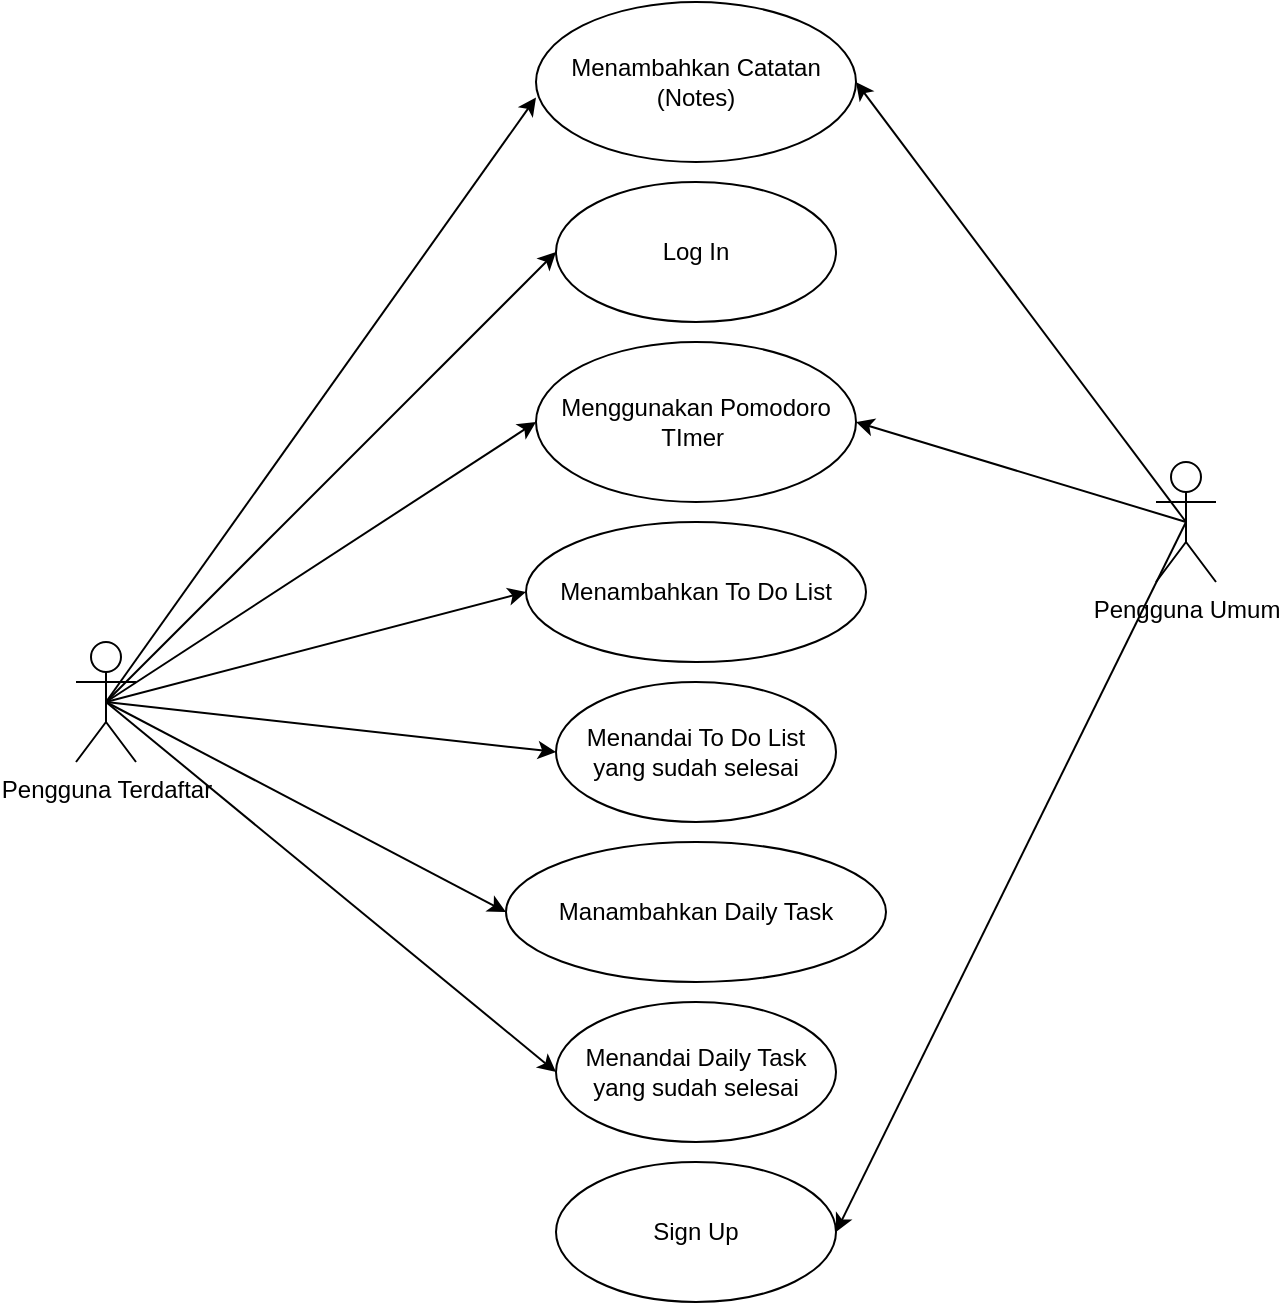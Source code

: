 <mxfile version="21.7.2" type="github" pages="9">
  <diagram name="Use Case Diagram" id="CA8rXlLzBR1N75ngMTNw">
    <mxGraphModel dx="1626" dy="835" grid="1" gridSize="10" guides="1" tooltips="1" connect="1" arrows="1" fold="1" page="1" pageScale="1" pageWidth="850" pageHeight="1100" math="0" shadow="0">
      <root>
        <mxCell id="0" />
        <mxCell id="1" parent="0" />
        <mxCell id="46ojMaNhs_bDttrls1op-11" style="rounded=0;orthogonalLoop=1;jettySize=auto;html=1;exitX=0.5;exitY=0.5;exitDx=0;exitDy=0;exitPerimeter=0;entryX=0;entryY=0.597;entryDx=0;entryDy=0;entryPerimeter=0;" parent="1" source="WhOIRYd8Myi72qENVNbM-1" target="46ojMaNhs_bDttrls1op-10" edge="1">
          <mxGeometry relative="1" as="geometry" />
        </mxCell>
        <mxCell id="46ojMaNhs_bDttrls1op-12" style="edgeStyle=none;rounded=0;orthogonalLoop=1;jettySize=auto;html=1;exitX=0.5;exitY=0.5;exitDx=0;exitDy=0;exitPerimeter=0;entryX=0;entryY=0.5;entryDx=0;entryDy=0;" parent="1" source="WhOIRYd8Myi72qENVNbM-1" target="46ojMaNhs_bDttrls1op-3" edge="1">
          <mxGeometry relative="1" as="geometry" />
        </mxCell>
        <mxCell id="46ojMaNhs_bDttrls1op-13" style="edgeStyle=none;rounded=0;orthogonalLoop=1;jettySize=auto;html=1;exitX=0.5;exitY=0.5;exitDx=0;exitDy=0;exitPerimeter=0;entryX=0;entryY=0.5;entryDx=0;entryDy=0;" parent="1" source="WhOIRYd8Myi72qENVNbM-1" target="46ojMaNhs_bDttrls1op-5" edge="1">
          <mxGeometry relative="1" as="geometry" />
        </mxCell>
        <mxCell id="46ojMaNhs_bDttrls1op-14" style="edgeStyle=none;rounded=0;orthogonalLoop=1;jettySize=auto;html=1;exitX=0.5;exitY=0.5;exitDx=0;exitDy=0;exitPerimeter=0;entryX=0;entryY=0.5;entryDx=0;entryDy=0;" parent="1" source="WhOIRYd8Myi72qENVNbM-1" target="46ojMaNhs_bDttrls1op-6" edge="1">
          <mxGeometry relative="1" as="geometry" />
        </mxCell>
        <mxCell id="46ojMaNhs_bDttrls1op-15" style="edgeStyle=none;rounded=0;orthogonalLoop=1;jettySize=auto;html=1;exitX=0.5;exitY=0.5;exitDx=0;exitDy=0;exitPerimeter=0;entryX=0;entryY=0.5;entryDx=0;entryDy=0;" parent="1" source="WhOIRYd8Myi72qENVNbM-1" target="46ojMaNhs_bDttrls1op-7" edge="1">
          <mxGeometry relative="1" as="geometry" />
        </mxCell>
        <mxCell id="46ojMaNhs_bDttrls1op-16" style="edgeStyle=none;rounded=0;orthogonalLoop=1;jettySize=auto;html=1;exitX=0.5;exitY=0.5;exitDx=0;exitDy=0;exitPerimeter=0;entryX=0;entryY=0.5;entryDx=0;entryDy=0;" parent="1" source="WhOIRYd8Myi72qENVNbM-1" target="46ojMaNhs_bDttrls1op-8" edge="1">
          <mxGeometry relative="1" as="geometry" />
        </mxCell>
        <mxCell id="46ojMaNhs_bDttrls1op-17" style="edgeStyle=none;rounded=0;orthogonalLoop=1;jettySize=auto;html=1;exitX=0.5;exitY=0.5;exitDx=0;exitDy=0;exitPerimeter=0;entryX=0;entryY=0.5;entryDx=0;entryDy=0;" parent="1" source="WhOIRYd8Myi72qENVNbM-1" target="46ojMaNhs_bDttrls1op-9" edge="1">
          <mxGeometry relative="1" as="geometry" />
        </mxCell>
        <mxCell id="WhOIRYd8Myi72qENVNbM-1" value="Pengguna Terdaftar" style="shape=umlActor;verticalLabelPosition=bottom;verticalAlign=top;html=1;" parent="1" vertex="1">
          <mxGeometry x="140" y="390" width="30" height="60" as="geometry" />
        </mxCell>
        <mxCell id="46ojMaNhs_bDttrls1op-3" value="Log In" style="ellipse;whiteSpace=wrap;html=1;" parent="1" vertex="1">
          <mxGeometry x="380" y="160" width="140" height="70" as="geometry" />
        </mxCell>
        <mxCell id="46ojMaNhs_bDttrls1op-5" value="Menggunakan Pomodoro TImer&amp;nbsp;" style="ellipse;whiteSpace=wrap;html=1;" parent="1" vertex="1">
          <mxGeometry x="370" y="240" width="160" height="80" as="geometry" />
        </mxCell>
        <mxCell id="46ojMaNhs_bDttrls1op-6" value="Menambahkan To Do List" style="ellipse;whiteSpace=wrap;html=1;" parent="1" vertex="1">
          <mxGeometry x="365" y="330" width="170" height="70" as="geometry" />
        </mxCell>
        <mxCell id="46ojMaNhs_bDttrls1op-7" value="Menandai To Do List yang sudah selesai" style="ellipse;whiteSpace=wrap;html=1;" parent="1" vertex="1">
          <mxGeometry x="380" y="410" width="140" height="70" as="geometry" />
        </mxCell>
        <mxCell id="46ojMaNhs_bDttrls1op-8" value="Manambahkan Daily Task" style="ellipse;whiteSpace=wrap;html=1;" parent="1" vertex="1">
          <mxGeometry x="355" y="490" width="190" height="70" as="geometry" />
        </mxCell>
        <mxCell id="46ojMaNhs_bDttrls1op-9" value="Menandai Daily Task yang sudah selesai" style="ellipse;whiteSpace=wrap;html=1;" parent="1" vertex="1">
          <mxGeometry x="380" y="570" width="140" height="70" as="geometry" />
        </mxCell>
        <mxCell id="46ojMaNhs_bDttrls1op-10" value="Menambahkan Catatan (Notes)" style="ellipse;whiteSpace=wrap;html=1;" parent="1" vertex="1">
          <mxGeometry x="370" y="70" width="160" height="80" as="geometry" />
        </mxCell>
        <mxCell id="PasoQ2Tlaz0sQJsRziMK-1" style="edgeStyle=none;rounded=0;orthogonalLoop=1;jettySize=auto;html=1;exitX=0.5;exitY=0.5;exitDx=0;exitDy=0;exitPerimeter=0;entryX=1;entryY=0.5;entryDx=0;entryDy=0;" parent="1" source="46ojMaNhs_bDttrls1op-18" target="46ojMaNhs_bDttrls1op-10" edge="1">
          <mxGeometry relative="1" as="geometry" />
        </mxCell>
        <mxCell id="PasoQ2Tlaz0sQJsRziMK-2" style="edgeStyle=none;rounded=0;orthogonalLoop=1;jettySize=auto;html=1;exitX=0.5;exitY=0.5;exitDx=0;exitDy=0;exitPerimeter=0;entryX=1;entryY=0.5;entryDx=0;entryDy=0;" parent="1" source="46ojMaNhs_bDttrls1op-18" target="46ojMaNhs_bDttrls1op-5" edge="1">
          <mxGeometry relative="1" as="geometry" />
        </mxCell>
        <mxCell id="PasoQ2Tlaz0sQJsRziMK-4" style="edgeStyle=none;rounded=0;orthogonalLoop=1;jettySize=auto;html=1;exitX=0.5;exitY=0.5;exitDx=0;exitDy=0;exitPerimeter=0;entryX=1;entryY=0.5;entryDx=0;entryDy=0;" parent="1" source="46ojMaNhs_bDttrls1op-18" target="PasoQ2Tlaz0sQJsRziMK-3" edge="1">
          <mxGeometry relative="1" as="geometry" />
        </mxCell>
        <mxCell id="46ojMaNhs_bDttrls1op-18" value="Pengguna Umum" style="shape=umlActor;verticalLabelPosition=bottom;verticalAlign=top;html=1;" parent="1" vertex="1">
          <mxGeometry x="680" y="300" width="30" height="60" as="geometry" />
        </mxCell>
        <mxCell id="PasoQ2Tlaz0sQJsRziMK-3" value="Sign Up" style="ellipse;whiteSpace=wrap;html=1;" parent="1" vertex="1">
          <mxGeometry x="380" y="650" width="140" height="70" as="geometry" />
        </mxCell>
      </root>
    </mxGraphModel>
  </diagram>
  <diagram id="B8eUSBc0xksjE2IqFZsx" name="Log in activity">
    <mxGraphModel dx="1050" dy="534" grid="1" gridSize="10" guides="1" tooltips="1" connect="1" arrows="1" fold="1" page="1" pageScale="1" pageWidth="1169" pageHeight="1654" math="0" shadow="0">
      <root>
        <mxCell id="0" />
        <mxCell id="1" parent="0" />
        <mxCell id="9n-KgHp3ZLZ8RtljM6KV-2" value="" style="ellipse;html=1;shape=startState;fillColor=#000000;strokeColor=#ff0000;" parent="1" vertex="1">
          <mxGeometry x="465" y="30" width="30" height="30" as="geometry" />
        </mxCell>
        <mxCell id="9n-KgHp3ZLZ8RtljM6KV-3" value="" style="edgeStyle=orthogonalEdgeStyle;html=1;verticalAlign=bottom;endArrow=open;endSize=8;strokeColor=#ff0000;rounded=0;" parent="1" source="9n-KgHp3ZLZ8RtljM6KV-2" edge="1">
          <mxGeometry relative="1" as="geometry">
            <mxPoint x="480" y="120" as="targetPoint" />
          </mxGeometry>
        </mxCell>
        <mxCell id="mEthhUMTS8AcM-unZ3Gr-1" value="User memasukan email dan password" style="rounded=1;whiteSpace=wrap;html=1;arcSize=40;fontColor=#000000;fillColor=#ffffc0;strokeColor=#ff0000;" parent="1" vertex="1">
          <mxGeometry x="420" y="130" width="120" height="40" as="geometry" />
        </mxCell>
        <mxCell id="mEthhUMTS8AcM-unZ3Gr-2" value="" style="edgeStyle=orthogonalEdgeStyle;html=1;verticalAlign=bottom;endArrow=open;endSize=8;strokeColor=#ff0000;rounded=0;" parent="1" source="mEthhUMTS8AcM-unZ3Gr-1" edge="1">
          <mxGeometry relative="1" as="geometry">
            <mxPoint x="480" y="230" as="targetPoint" />
          </mxGeometry>
        </mxCell>
        <mxCell id="mEthhUMTS8AcM-unZ3Gr-3" value="Email dan password sesuai" style="rhombus;whiteSpace=wrap;html=1;fontColor=#000000;fillColor=#ffffc0;strokeColor=#ff0000;fontSize=8;" parent="1" vertex="1">
          <mxGeometry x="420" y="230" width="120" height="70" as="geometry" />
        </mxCell>
        <mxCell id="mEthhUMTS8AcM-unZ3Gr-4" value="no" style="edgeStyle=orthogonalEdgeStyle;html=1;align=left;verticalAlign=bottom;endArrow=open;endSize=8;strokeColor=#ff0000;rounded=0;" parent="1" source="mEthhUMTS8AcM-unZ3Gr-3" edge="1">
          <mxGeometry x="-1" relative="1" as="geometry">
            <mxPoint x="640" y="265" as="targetPoint" />
          </mxGeometry>
        </mxCell>
        <mxCell id="mEthhUMTS8AcM-unZ3Gr-5" value="yes" style="edgeStyle=orthogonalEdgeStyle;html=1;align=left;verticalAlign=top;endArrow=open;endSize=8;strokeColor=#ff0000;rounded=0;" parent="1" source="mEthhUMTS8AcM-unZ3Gr-3" edge="1">
          <mxGeometry x="-1" relative="1" as="geometry">
            <mxPoint x="480" y="350" as="targetPoint" />
          </mxGeometry>
        </mxCell>
        <mxCell id="mEthhUMTS8AcM-unZ3Gr-6" value="Melanjutkan ke halaman utama aplikasi" style="rounded=1;whiteSpace=wrap;html=1;arcSize=40;fontColor=#000000;fillColor=#ffffc0;strokeColor=#ff0000;" parent="1" vertex="1">
          <mxGeometry x="420" y="350" width="120" height="50" as="geometry" />
        </mxCell>
        <mxCell id="mEthhUMTS8AcM-unZ3Gr-7" value="" style="edgeStyle=orthogonalEdgeStyle;html=1;verticalAlign=bottom;endArrow=open;endSize=8;strokeColor=#ff0000;rounded=0;" parent="1" source="mEthhUMTS8AcM-unZ3Gr-6" edge="1">
          <mxGeometry relative="1" as="geometry">
            <mxPoint x="480" y="460" as="targetPoint" />
          </mxGeometry>
        </mxCell>
        <mxCell id="mEthhUMTS8AcM-unZ3Gr-10" style="edgeStyle=orthogonalEdgeStyle;rounded=0;orthogonalLoop=1;jettySize=auto;html=1;entryX=1;entryY=0.5;entryDx=0;entryDy=0;fontColor=#FF3333;strokeColor=#FF3333;" parent="1" source="mEthhUMTS8AcM-unZ3Gr-8" target="mEthhUMTS8AcM-unZ3Gr-1" edge="1">
          <mxGeometry relative="1" as="geometry">
            <Array as="points">
              <mxPoint x="700" y="150" />
            </Array>
          </mxGeometry>
        </mxCell>
        <mxCell id="mEthhUMTS8AcM-unZ3Gr-8" value="Peringatan email/password salah" style="rounded=1;whiteSpace=wrap;html=1;arcSize=40;fontColor=#000000;fillColor=#ffffc0;strokeColor=#ff0000;" parent="1" vertex="1">
          <mxGeometry x="640" y="250" width="120" height="40" as="geometry" />
        </mxCell>
        <mxCell id="mEthhUMTS8AcM-unZ3Gr-11" value="" style="ellipse;html=1;shape=endState;fillColor=#000000;strokeColor=#ff0000;" parent="1" vertex="1">
          <mxGeometry x="465" y="460" width="30" height="30" as="geometry" />
        </mxCell>
      </root>
    </mxGraphModel>
  </diagram>
  <diagram id="S6cJuykVZ7WZbfpyEAot" name="Sign up activity">
    <mxGraphModel dx="1050" dy="534" grid="1" gridSize="10" guides="1" tooltips="1" connect="1" arrows="1" fold="1" page="1" pageScale="1" pageWidth="850" pageHeight="1100" math="0" shadow="0">
      <root>
        <mxCell id="0" />
        <mxCell id="1" parent="0" />
        <mxCell id="FPXTR80lJFEM-YapJZ1P-3" style="edgeStyle=orthogonalEdgeStyle;rounded=0;orthogonalLoop=1;jettySize=auto;html=1;entryX=0.498;entryY=-0.057;entryDx=0;entryDy=0;entryPerimeter=0;strokeColor=#FF3333;" parent="1" source="UuWn1y56LVak5Y9cj0hP-1" target="UuWn1y56LVak5Y9cj0hP-3" edge="1">
          <mxGeometry relative="1" as="geometry" />
        </mxCell>
        <mxCell id="UuWn1y56LVak5Y9cj0hP-1" value="" style="ellipse;html=1;shape=startState;fillColor=#000000;strokeColor=#ff0000;" parent="1" vertex="1">
          <mxGeometry x="325" y="30" width="30" height="30" as="geometry" />
        </mxCell>
        <mxCell id="UuWn1y56LVak5Y9cj0hP-3" value="User memasukan nama, email dan membuat password" style="rounded=1;whiteSpace=wrap;html=1;arcSize=40;fontColor=#000000;fillColor=#ffffc0;strokeColor=#ff0000;" parent="1" vertex="1">
          <mxGeometry x="280" y="120" width="120" height="50" as="geometry" />
        </mxCell>
        <mxCell id="UuWn1y56LVak5Y9cj0hP-4" value="" style="edgeStyle=orthogonalEdgeStyle;html=1;verticalAlign=bottom;endArrow=open;endSize=8;strokeColor=#ff0000;rounded=0;" parent="1" source="UuWn1y56LVak5Y9cj0hP-3" edge="1">
          <mxGeometry relative="1" as="geometry">
            <mxPoint x="340" y="220" as="targetPoint" />
          </mxGeometry>
        </mxCell>
        <mxCell id="UuWn1y56LVak5Y9cj0hP-12" value="" style="ellipse;html=1;shape=endState;fillColor=#000000;strokeColor=#ff0000;" parent="1" vertex="1">
          <mxGeometry x="325" y="530" width="30" height="30" as="geometry" />
        </mxCell>
        <mxCell id="8dzGQqZicJsaZpUDtyQf-1" value="User memasukan ulang password" style="rounded=1;whiteSpace=wrap;html=1;arcSize=40;fontColor=#000000;fillColor=#ffffc0;strokeColor=#ff0000;" parent="1" vertex="1">
          <mxGeometry x="280" y="220" width="120" height="50" as="geometry" />
        </mxCell>
        <mxCell id="8dzGQqZicJsaZpUDtyQf-2" value="" style="edgeStyle=orthogonalEdgeStyle;html=1;verticalAlign=bottom;endArrow=open;endSize=8;strokeColor=#ff0000;rounded=0;" parent="1" source="8dzGQqZicJsaZpUDtyQf-1" edge="1">
          <mxGeometry relative="1" as="geometry">
            <mxPoint x="340" y="330" as="targetPoint" />
          </mxGeometry>
        </mxCell>
        <mxCell id="8dzGQqZicJsaZpUDtyQf-3" value="Password sudah sesuai" style="rhombus;whiteSpace=wrap;html=1;fontColor=#000000;fillColor=#ffffc0;strokeColor=#ff0000;verticalAlign=middle;" parent="1" vertex="1">
          <mxGeometry x="280" y="300" width="120" height="100" as="geometry" />
        </mxCell>
        <mxCell id="8dzGQqZicJsaZpUDtyQf-4" value="no" style="edgeStyle=orthogonalEdgeStyle;html=1;align=left;verticalAlign=bottom;endArrow=open;endSize=8;strokeColor=#ff0000;rounded=0;" parent="1" source="8dzGQqZicJsaZpUDtyQf-3" edge="1">
          <mxGeometry x="-1" relative="1" as="geometry">
            <mxPoint x="460" y="350" as="targetPoint" />
          </mxGeometry>
        </mxCell>
        <mxCell id="8dzGQqZicJsaZpUDtyQf-5" value="yes" style="edgeStyle=orthogonalEdgeStyle;html=1;align=left;verticalAlign=top;endArrow=open;endSize=8;strokeColor=#ff0000;rounded=0;" parent="1" source="8dzGQqZicJsaZpUDtyQf-3" edge="1">
          <mxGeometry x="-1" relative="1" as="geometry">
            <mxPoint x="340" y="440" as="targetPoint" />
          </mxGeometry>
        </mxCell>
        <mxCell id="qSpbmsfnMOOfgXmbesZN-1" style="edgeStyle=orthogonalEdgeStyle;rounded=0;orthogonalLoop=1;jettySize=auto;html=1;entryX=1;entryY=0.5;entryDx=0;entryDy=0;strokeColor=#FF3333;" parent="1" source="8dzGQqZicJsaZpUDtyQf-6" target="8dzGQqZicJsaZpUDtyQf-1" edge="1">
          <mxGeometry relative="1" as="geometry">
            <Array as="points">
              <mxPoint x="520" y="245" />
            </Array>
          </mxGeometry>
        </mxCell>
        <mxCell id="8dzGQqZicJsaZpUDtyQf-6" value="Peringatan password tidak sama&amp;nbsp;" style="rounded=1;whiteSpace=wrap;html=1;arcSize=40;fontColor=#000000;fillColor=#ffffc0;strokeColor=#ff0000;" parent="1" vertex="1">
          <mxGeometry x="460" y="330" width="120" height="40" as="geometry" />
        </mxCell>
        <mxCell id="FPXTR80lJFEM-YapJZ1P-2" style="edgeStyle=orthogonalEdgeStyle;rounded=0;orthogonalLoop=1;jettySize=auto;html=1;" parent="1" source="FPXTR80lJFEM-YapJZ1P-1" target="UuWn1y56LVak5Y9cj0hP-12" edge="1">
          <mxGeometry relative="1" as="geometry" />
        </mxCell>
        <mxCell id="FPXTR80lJFEM-YapJZ1P-1" value="Melanjutkan ke halaman utama aplikasi" style="rounded=1;whiteSpace=wrap;html=1;arcSize=40;fontColor=#000000;fillColor=#ffffc0;strokeColor=#ff0000;" parent="1" vertex="1">
          <mxGeometry x="280" y="440" width="120" height="50" as="geometry" />
        </mxCell>
      </root>
    </mxGraphModel>
  </diagram>
  <diagram id="hyXHhY9GoWJktAN3YJ9d" name="Add notes activity">
    <mxGraphModel dx="1050" dy="534" grid="1" gridSize="10" guides="1" tooltips="1" connect="1" arrows="1" fold="1" page="1" pageScale="1" pageWidth="850" pageHeight="1100" math="0" shadow="0">
      <root>
        <mxCell id="0" />
        <mxCell id="1" parent="0" />
        <mxCell id="Z9iC30pbKvIrrZbx7GOc-1" value="" style="ellipse;html=1;shape=startState;fillColor=#000000;strokeColor=#ff0000;" parent="1" vertex="1">
          <mxGeometry x="425" y="30" width="30" height="30" as="geometry" />
        </mxCell>
        <mxCell id="Z9iC30pbKvIrrZbx7GOc-2" value="" style="edgeStyle=orthogonalEdgeStyle;html=1;verticalAlign=bottom;endArrow=open;endSize=8;strokeColor=#ff0000;rounded=0;" parent="1" source="Z9iC30pbKvIrrZbx7GOc-1" edge="1">
          <mxGeometry relative="1" as="geometry">
            <mxPoint x="440" y="120" as="targetPoint" />
          </mxGeometry>
        </mxCell>
        <mxCell id="Z9iC30pbKvIrrZbx7GOc-3" value="User menambahkan note&amp;nbsp;" style="rounded=1;whiteSpace=wrap;html=1;arcSize=40;fontColor=#000000;fillColor=#ffffc0;strokeColor=#ff0000;" parent="1" vertex="1">
          <mxGeometry x="380" y="120" width="120" height="40" as="geometry" />
        </mxCell>
        <mxCell id="Z9iC30pbKvIrrZbx7GOc-4" value="" style="edgeStyle=orthogonalEdgeStyle;html=1;verticalAlign=bottom;endArrow=open;endSize=8;strokeColor=#ff0000;rounded=0;" parent="1" source="Z9iC30pbKvIrrZbx7GOc-3" edge="1">
          <mxGeometry relative="1" as="geometry">
            <mxPoint x="440" y="220" as="targetPoint" />
          </mxGeometry>
        </mxCell>
        <mxCell id="T-BHMzaD0erEU3Z8128r-1" value="User menulis di dalam note" style="rounded=1;whiteSpace=wrap;html=1;arcSize=40;fontColor=#000000;fillColor=#ffffc0;strokeColor=#ff0000;" parent="1" vertex="1">
          <mxGeometry x="380" y="220" width="120" height="40" as="geometry" />
        </mxCell>
        <mxCell id="T-BHMzaD0erEU3Z8128r-2" value="" style="edgeStyle=orthogonalEdgeStyle;html=1;verticalAlign=bottom;endArrow=open;endSize=8;strokeColor=#ff0000;rounded=0;" parent="1" source="T-BHMzaD0erEU3Z8128r-1" edge="1">
          <mxGeometry relative="1" as="geometry">
            <mxPoint x="440" y="320" as="targetPoint" />
          </mxGeometry>
        </mxCell>
        <mxCell id="bCGf7uJsNpBkZZKTzSVM-1" value="Review note apakah sudah sesuai" style="rhombus;whiteSpace=wrap;html=1;fontColor=#000000;fillColor=#ffffc0;strokeColor=#ff0000;" parent="1" vertex="1">
          <mxGeometry x="385" y="300" width="110" height="100" as="geometry" />
        </mxCell>
        <mxCell id="bCGf7uJsNpBkZZKTzSVM-2" value="no" style="edgeStyle=orthogonalEdgeStyle;html=1;align=left;verticalAlign=bottom;endArrow=open;endSize=8;strokeColor=#ff0000;rounded=0;" parent="1" source="bCGf7uJsNpBkZZKTzSVM-1" edge="1">
          <mxGeometry x="-0.414" relative="1" as="geometry">
            <mxPoint x="580" y="350" as="targetPoint" />
            <mxPoint as="offset" />
          </mxGeometry>
        </mxCell>
        <mxCell id="bCGf7uJsNpBkZZKTzSVM-3" value="yes" style="edgeStyle=orthogonalEdgeStyle;html=1;align=left;verticalAlign=top;endArrow=open;endSize=8;strokeColor=#ff0000;rounded=0;" parent="1" source="bCGf7uJsNpBkZZKTzSVM-1" edge="1">
          <mxGeometry x="-1" relative="1" as="geometry">
            <mxPoint x="440" y="450" as="targetPoint" />
          </mxGeometry>
        </mxCell>
        <mxCell id="bCGf7uJsNpBkZZKTzSVM-6" value="Apakah ingin mengedit" style="rhombus;whiteSpace=wrap;html=1;fontColor=#000000;fillColor=#ffffc0;strokeColor=#ff0000;" parent="1" vertex="1">
          <mxGeometry x="580" y="315" width="100" height="70" as="geometry" />
        </mxCell>
        <mxCell id="bCGf7uJsNpBkZZKTzSVM-7" value="no" style="edgeStyle=orthogonalEdgeStyle;html=1;align=left;verticalAlign=bottom;endArrow=open;endSize=8;strokeColor=#ff0000;rounded=0;" parent="1" source="bCGf7uJsNpBkZZKTzSVM-6" target="bCGf7uJsNpBkZZKTzSVM-9" edge="1">
          <mxGeometry x="-0.333" relative="1" as="geometry">
            <mxPoint x="760" y="350" as="targetPoint" />
            <mxPoint as="offset" />
          </mxGeometry>
        </mxCell>
        <mxCell id="bCGf7uJsNpBkZZKTzSVM-8" value="yes" style="edgeStyle=orthogonalEdgeStyle;html=1;align=left;verticalAlign=top;endArrow=open;endSize=8;strokeColor=#ff0000;rounded=0;entryX=1;entryY=0.5;entryDx=0;entryDy=0;exitX=0.5;exitY=0;exitDx=0;exitDy=0;" parent="1" source="bCGf7uJsNpBkZZKTzSVM-6" target="T-BHMzaD0erEU3Z8128r-1" edge="1">
          <mxGeometry x="-0.756" relative="1" as="geometry">
            <mxPoint x="620" y="430" as="targetPoint" />
            <mxPoint as="offset" />
          </mxGeometry>
        </mxCell>
        <mxCell id="bCGf7uJsNpBkZZKTzSVM-9" value="Hapus note" style="rounded=1;whiteSpace=wrap;html=1;arcSize=40;fontColor=#000000;fillColor=#ffffc0;strokeColor=#ff0000;" parent="1" vertex="1">
          <mxGeometry x="570" y="430" width="120" height="40" as="geometry" />
        </mxCell>
        <mxCell id="bCGf7uJsNpBkZZKTzSVM-10" value="" style="edgeStyle=orthogonalEdgeStyle;html=1;verticalAlign=bottom;endArrow=open;endSize=8;strokeColor=#ff0000;rounded=0;entryX=1;entryY=0.5;entryDx=0;entryDy=0;" parent="1" source="bCGf7uJsNpBkZZKTzSVM-9" target="bCGf7uJsNpBkZZKTzSVM-11" edge="1">
          <mxGeometry relative="1" as="geometry">
            <mxPoint x="630" y="530" as="targetPoint" />
            <Array as="points">
              <mxPoint x="630" y="545" />
            </Array>
          </mxGeometry>
        </mxCell>
        <mxCell id="bCGf7uJsNpBkZZKTzSVM-11" value="" style="ellipse;html=1;shape=endState;fillColor=#000000;strokeColor=#ff0000;" parent="1" vertex="1">
          <mxGeometry x="425" y="530" width="30" height="30" as="geometry" />
        </mxCell>
        <mxCell id="bCGf7uJsNpBkZZKTzSVM-14" style="edgeStyle=orthogonalEdgeStyle;rounded=0;orthogonalLoop=1;jettySize=auto;html=1;entryX=0.5;entryY=0;entryDx=0;entryDy=0;strokeColor=#FF3333;" parent="1" source="bCGf7uJsNpBkZZKTzSVM-12" target="bCGf7uJsNpBkZZKTzSVM-11" edge="1">
          <mxGeometry relative="1" as="geometry" />
        </mxCell>
        <mxCell id="bCGf7uJsNpBkZZKTzSVM-12" value="Simpan" style="rounded=1;whiteSpace=wrap;html=1;arcSize=40;fontColor=#000000;fillColor=#ffffc0;strokeColor=#ff0000;" parent="1" vertex="1">
          <mxGeometry x="380" y="450" width="120" height="40" as="geometry" />
        </mxCell>
      </root>
    </mxGraphModel>
  </diagram>
  <diagram id="IOV9zYZ07zmaDdlkeaDf" name="Use pomodoro timer activity">
    <mxGraphModel dx="1750" dy="890" grid="1" gridSize="10" guides="1" tooltips="1" connect="1" arrows="1" fold="1" page="1" pageScale="1" pageWidth="850" pageHeight="1100" math="0" shadow="0">
      <root>
        <mxCell id="0" />
        <mxCell id="1" parent="0" />
        <mxCell id="DmQFhtlSXlNltesIuWlA-1" value="" style="ellipse;html=1;shape=startState;fillColor=#000000;strokeColor=#ff0000;" parent="1" vertex="1">
          <mxGeometry x="390" y="50" width="30" height="30" as="geometry" />
        </mxCell>
        <mxCell id="DmQFhtlSXlNltesIuWlA-2" value="" style="edgeStyle=orthogonalEdgeStyle;html=1;verticalAlign=bottom;endArrow=open;endSize=8;strokeColor=#ff0000;rounded=0;" parent="1" source="DmQFhtlSXlNltesIuWlA-1" target="DmQFhtlSXlNltesIuWlA-3" edge="1">
          <mxGeometry relative="1" as="geometry">
            <mxPoint x="405" y="140" as="targetPoint" />
          </mxGeometry>
        </mxCell>
        <mxCell id="DmQFhtlSXlNltesIuWlA-3" value="Pengguna memilih tipe tahapan pomodoro" style="rounded=1;whiteSpace=wrap;html=1;arcSize=40;fontColor=#000000;fillColor=#ffffc0;strokeColor=#ff0000;" parent="1" vertex="1">
          <mxGeometry x="322.5" y="140" width="165" height="40" as="geometry" />
        </mxCell>
        <mxCell id="DmQFhtlSXlNltesIuWlA-4" value="" style="edgeStyle=orthogonalEdgeStyle;html=1;verticalAlign=bottom;endArrow=open;endSize=8;strokeColor=#ff0000;rounded=0;" parent="1" source="DmQFhtlSXlNltesIuWlA-3" target="DmQFhtlSXlNltesIuWlA-5" edge="1">
          <mxGeometry relative="1" as="geometry">
            <mxPoint x="405" y="240" as="targetPoint" />
          </mxGeometry>
        </mxCell>
        <mxCell id="DmQFhtlSXlNltesIuWlA-5" value="Pomodoro 25 menit" style="rhombus;whiteSpace=wrap;html=1;fontColor=#000000;fillColor=#ffffc0;strokeColor=#ff0000;" parent="1" vertex="1">
          <mxGeometry x="285" y="250" width="240" height="120" as="geometry" />
        </mxCell>
        <mxCell id="DmQFhtlSXlNltesIuWlA-6" value="no" style="edgeStyle=orthogonalEdgeStyle;html=1;align=left;verticalAlign=bottom;endArrow=open;endSize=8;strokeColor=#ff0000;rounded=0;" parent="1" source="DmQFhtlSXlNltesIuWlA-5" edge="1">
          <mxGeometry x="-1" relative="1" as="geometry">
            <mxPoint x="630" y="310" as="targetPoint" />
            <Array as="points">
              <mxPoint x="580" y="310" />
              <mxPoint x="580" y="310" />
            </Array>
          </mxGeometry>
        </mxCell>
        <mxCell id="DmQFhtlSXlNltesIuWlA-7" value="yes" style="edgeStyle=orthogonalEdgeStyle;html=1;align=left;verticalAlign=top;endArrow=open;endSize=8;strokeColor=#ff0000;rounded=0;" parent="1" source="DmQFhtlSXlNltesIuWlA-5" target="TXIb9yVHiPagNqQ_BWrj-5" edge="1">
          <mxGeometry x="-1" relative="1" as="geometry">
            <mxPoint x="405" y="410" as="targetPoint" />
          </mxGeometry>
        </mxCell>
        <mxCell id="TXIb9yVHiPagNqQ_BWrj-5" value="Menambahkan Task yang ingin dikerjakan" style="rounded=1;whiteSpace=wrap;html=1;arcSize=40;fontColor=#000000;fillColor=#ffffc0;strokeColor=#ff0000;" parent="1" vertex="1">
          <mxGeometry x="327.5" y="410" width="155" height="40" as="geometry" />
        </mxCell>
        <mxCell id="TXIb9yVHiPagNqQ_BWrj-6" value="" style="edgeStyle=orthogonalEdgeStyle;html=1;verticalAlign=bottom;endArrow=open;endSize=8;strokeColor=#ff0000;rounded=0;entryX=0.5;entryY=0;entryDx=0;entryDy=0;" parent="1" source="TXIb9yVHiPagNqQ_BWrj-5" target="TXIb9yVHiPagNqQ_BWrj-7" edge="1">
          <mxGeometry relative="1" as="geometry">
            <mxPoint x="405" y="510" as="targetPoint" />
          </mxGeometry>
        </mxCell>
        <mxCell id="TXIb9yVHiPagNqQ_BWrj-7" value="Memilih Task dari To Do List yang sudah ada" style="rhombus;whiteSpace=wrap;html=1;fontColor=#000000;fillColor=#ffffc0;strokeColor=#ff0000;" parent="1" vertex="1">
          <mxGeometry x="310" y="500" width="190" height="80" as="geometry" />
        </mxCell>
        <mxCell id="TXIb9yVHiPagNqQ_BWrj-8" value="no" style="edgeStyle=orthogonalEdgeStyle;html=1;align=left;verticalAlign=bottom;endArrow=open;endSize=8;strokeColor=#ff0000;rounded=0;entryX=0.043;entryY=0.496;entryDx=0;entryDy=0;entryPerimeter=0;" parent="1" source="TXIb9yVHiPagNqQ_BWrj-7" target="TXIb9yVHiPagNqQ_BWrj-13" edge="1">
          <mxGeometry x="-1" relative="1" as="geometry">
            <mxPoint x="580" y="540" as="targetPoint" />
          </mxGeometry>
        </mxCell>
        <mxCell id="TXIb9yVHiPagNqQ_BWrj-9" value="yes" style="edgeStyle=orthogonalEdgeStyle;html=1;align=left;verticalAlign=top;endArrow=open;endSize=8;strokeColor=#ff0000;rounded=0;" parent="1" source="TXIb9yVHiPagNqQ_BWrj-7" target="TXIb9yVHiPagNqQ_BWrj-19" edge="1">
          <mxGeometry x="-1" relative="1" as="geometry">
            <mxPoint x="405" y="670" as="targetPoint" />
          </mxGeometry>
        </mxCell>
        <mxCell id="TXIb9yVHiPagNqQ_BWrj-13" value="Menambahkan task baru (impromtu)" style="rhombus;whiteSpace=wrap;html=1;fontColor=#000000;fillColor=#ffffc0;strokeColor=#ff0000;" parent="1" vertex="1">
          <mxGeometry x="580" y="500" width="190" height="80" as="geometry" />
        </mxCell>
        <mxCell id="TXIb9yVHiPagNqQ_BWrj-14" value="no" style="edgeStyle=orthogonalEdgeStyle;html=1;align=left;verticalAlign=bottom;endArrow=open;endSize=8;strokeColor=#ff0000;rounded=0;entryX=1;entryY=0.5;entryDx=0;entryDy=0;" parent="1" source="TXIb9yVHiPagNqQ_BWrj-13" target="TXIb9yVHiPagNqQ_BWrj-19" edge="1">
          <mxGeometry x="-1" relative="1" as="geometry">
            <mxPoint x="830" y="650" as="targetPoint" />
            <Array as="points">
              <mxPoint x="830" y="540" />
              <mxPoint x="830" y="690" />
            </Array>
          </mxGeometry>
        </mxCell>
        <mxCell id="TXIb9yVHiPagNqQ_BWrj-15" value="yes" style="edgeStyle=orthogonalEdgeStyle;html=1;align=left;verticalAlign=top;endArrow=open;endSize=8;strokeColor=#ff0000;rounded=0;entryX=1;entryY=0.5;entryDx=0;entryDy=0;" parent="1" source="TXIb9yVHiPagNqQ_BWrj-13" target="TXIb9yVHiPagNqQ_BWrj-19" edge="1">
          <mxGeometry x="-1" relative="1" as="geometry">
            <mxPoint x="675" y="670" as="targetPoint" />
            <Array as="points">
              <mxPoint x="675" y="690" />
            </Array>
          </mxGeometry>
        </mxCell>
        <mxCell id="TXIb9yVHiPagNqQ_BWrj-19" value="Memulai sesi Pomodoro" style="rounded=1;whiteSpace=wrap;html=1;arcSize=40;fontColor=#000000;fillColor=#ffffc0;strokeColor=#ff0000;" parent="1" vertex="1">
          <mxGeometry x="345" y="670" width="120" height="40" as="geometry" />
        </mxCell>
        <mxCell id="TXIb9yVHiPagNqQ_BWrj-20" value="" style="edgeStyle=orthogonalEdgeStyle;html=1;verticalAlign=bottom;endArrow=open;endSize=8;strokeColor=#ff0000;rounded=0;" parent="1" source="TXIb9yVHiPagNqQ_BWrj-19" target="TXIb9yVHiPagNqQ_BWrj-21" edge="1">
          <mxGeometry relative="1" as="geometry">
            <mxPoint x="405" y="770" as="targetPoint" />
          </mxGeometry>
        </mxCell>
        <mxCell id="TXIb9yVHiPagNqQ_BWrj-21" value="Hentikan timer" style="rhombus;whiteSpace=wrap;html=1;fontColor=#000000;fillColor=#ffffc0;strokeColor=#ff0000;" parent="1" vertex="1">
          <mxGeometry x="340" y="780" width="130" height="60" as="geometry" />
        </mxCell>
        <mxCell id="TXIb9yVHiPagNqQ_BWrj-22" value="no" style="edgeStyle=orthogonalEdgeStyle;html=1;align=left;verticalAlign=bottom;endArrow=open;endSize=8;strokeColor=#ff0000;rounded=0;" parent="1" source="TXIb9yVHiPagNqQ_BWrj-21" edge="1">
          <mxGeometry x="-1" relative="1" as="geometry">
            <mxPoint x="650" y="810" as="targetPoint" />
          </mxGeometry>
        </mxCell>
        <mxCell id="TXIb9yVHiPagNqQ_BWrj-23" value="yes" style="edgeStyle=orthogonalEdgeStyle;html=1;align=left;verticalAlign=top;endArrow=open;endSize=8;strokeColor=#ff0000;rounded=0;entryX=0;entryY=0.25;entryDx=0;entryDy=0;" parent="1" source="TXIb9yVHiPagNqQ_BWrj-21" target="DmQFhtlSXlNltesIuWlA-3" edge="1">
          <mxGeometry x="-1" relative="1" as="geometry">
            <mxPoint x="405" y="920" as="targetPoint" />
            <Array as="points">
              <mxPoint x="250" y="810" />
              <mxPoint x="250" y="150" />
            </Array>
          </mxGeometry>
        </mxCell>
        <mxCell id="TXIb9yVHiPagNqQ_BWrj-29" value="" style="edgeStyle=orthogonalEdgeStyle;rounded=0;orthogonalLoop=1;jettySize=auto;html=1;fillColor=#f8cecc;strokeColor=#b85450;entryX=0;entryY=0.5;entryDx=0;entryDy=0;" parent="1" source="TXIb9yVHiPagNqQ_BWrj-24" target="TXIb9yVHiPagNqQ_BWrj-30" edge="1">
          <mxGeometry relative="1" as="geometry">
            <mxPoint x="880" y="310" as="targetPoint" />
          </mxGeometry>
        </mxCell>
        <mxCell id="TXIb9yVHiPagNqQ_BWrj-24" value="Memulai tahapan Short Break 5 menit atau Long Break 15 menit" style="rounded=1;whiteSpace=wrap;html=1;arcSize=40;fontColor=#000000;fillColor=#ffffc0;strokeColor=#ff0000;" parent="1" vertex="1">
          <mxGeometry x="630" y="290" width="190" height="40" as="geometry" />
        </mxCell>
        <mxCell id="TXIb9yVHiPagNqQ_BWrj-30" value="Hentikan timer" style="rhombus;whiteSpace=wrap;html=1;fontColor=#000000;fillColor=#ffffc0;strokeColor=#ff0000;" parent="1" vertex="1">
          <mxGeometry x="890" y="275" width="130" height="70" as="geometry" />
        </mxCell>
        <mxCell id="TXIb9yVHiPagNqQ_BWrj-31" value="no" style="edgeStyle=orthogonalEdgeStyle;html=1;align=left;verticalAlign=bottom;endArrow=open;endSize=8;strokeColor=#ff0000;rounded=0;entryX=1;entryY=0.5;entryDx=0;entryDy=0;" parent="1" source="TXIb9yVHiPagNqQ_BWrj-30" target="TXIb9yVHiPagNqQ_BWrj-38" edge="1">
          <mxGeometry x="-1" relative="1" as="geometry">
            <mxPoint x="955" y="820" as="targetPoint" />
            <Array as="points">
              <mxPoint x="880" y="310" />
              <mxPoint x="880" y="925" />
            </Array>
          </mxGeometry>
        </mxCell>
        <mxCell id="TXIb9yVHiPagNqQ_BWrj-32" value="yes" style="edgeStyle=orthogonalEdgeStyle;html=1;align=left;verticalAlign=top;endArrow=open;endSize=8;strokeColor=#ff0000;rounded=0;entryX=1;entryY=0.5;entryDx=0;entryDy=0;" parent="1" source="TXIb9yVHiPagNqQ_BWrj-30" target="DmQFhtlSXlNltesIuWlA-3" edge="1">
          <mxGeometry x="-1" relative="1" as="geometry">
            <mxPoint x="955" y="490" as="targetPoint" />
            <Array as="points">
              <mxPoint x="955" y="160" />
            </Array>
          </mxGeometry>
        </mxCell>
        <mxCell id="TXIb9yVHiPagNqQ_BWrj-33" value="Task sudah selesai" style="rhombus;whiteSpace=wrap;html=1;fontColor=#000000;fillColor=#ffffc0;strokeColor=#ff0000;" parent="1" vertex="1">
          <mxGeometry x="650" y="780" width="130" height="70" as="geometry" />
        </mxCell>
        <mxCell id="TXIb9yVHiPagNqQ_BWrj-34" value="no" style="edgeStyle=orthogonalEdgeStyle;html=1;align=left;verticalAlign=bottom;endArrow=open;endSize=8;strokeColor=#ff0000;rounded=0;entryX=1;entryY=0;entryDx=0;entryDy=0;" parent="1" source="TXIb9yVHiPagNqQ_BWrj-33" target="TXIb9yVHiPagNqQ_BWrj-21" edge="1">
          <mxGeometry x="-1" relative="1" as="geometry">
            <mxPoint x="880" y="800" as="targetPoint" />
            <Array as="points">
              <mxPoint x="715" y="750" />
              <mxPoint x="438" y="750" />
            </Array>
          </mxGeometry>
        </mxCell>
        <mxCell id="TXIb9yVHiPagNqQ_BWrj-35" value="yes" style="edgeStyle=orthogonalEdgeStyle;html=1;align=left;verticalAlign=top;endArrow=open;endSize=8;strokeColor=#ff0000;rounded=0;" parent="1" source="TXIb9yVHiPagNqQ_BWrj-33" target="TXIb9yVHiPagNqQ_BWrj-38" edge="1">
          <mxGeometry x="-1" relative="1" as="geometry">
            <mxPoint x="715" y="910" as="targetPoint" />
          </mxGeometry>
        </mxCell>
        <mxCell id="TXIb9yVHiPagNqQ_BWrj-38" value="" style="ellipse;html=1;shape=endState;fillColor=#000000;strokeColor=#ff0000;" parent="1" vertex="1">
          <mxGeometry x="700" y="910" width="30" height="30" as="geometry" />
        </mxCell>
      </root>
    </mxGraphModel>
  </diagram>
  <diagram id="_5DqreAAuAfWlHYYCvGS" name="Add to do list">
    <mxGraphModel dx="1500" dy="763" grid="1" gridSize="10" guides="1" tooltips="1" connect="1" arrows="1" fold="1" page="1" pageScale="1" pageWidth="850" pageHeight="1100" math="0" shadow="0">
      <root>
        <mxCell id="0" />
        <mxCell id="1" parent="0" />
        <mxCell id="_UfCglb3Ex4nymp8Ln4t-1" value="" style="ellipse;html=1;shape=startState;fillColor=#000000;strokeColor=#ff0000;" parent="1" vertex="1">
          <mxGeometry x="385" y="60" width="30" height="30" as="geometry" />
        </mxCell>
        <mxCell id="_UfCglb3Ex4nymp8Ln4t-2" value="" style="edgeStyle=orthogonalEdgeStyle;html=1;verticalAlign=bottom;endArrow=open;endSize=8;strokeColor=#ff0000;rounded=0;entryX=0.5;entryY=0;entryDx=0;entryDy=0;" parent="1" source="_UfCglb3Ex4nymp8Ln4t-1" target="_UfCglb3Ex4nymp8Ln4t-3" edge="1">
          <mxGeometry relative="1" as="geometry">
            <mxPoint x="400" y="100" as="targetPoint" />
          </mxGeometry>
        </mxCell>
        <mxCell id="_UfCglb3Ex4nymp8Ln4t-3" value="User menekan tombol untuk add to do list" style="rounded=1;whiteSpace=wrap;html=1;arcSize=40;fontColor=#000000;fillColor=#ffffc0;strokeColor=#ff0000;" parent="1" vertex="1">
          <mxGeometry x="340" y="140" width="120" height="40" as="geometry" />
        </mxCell>
        <mxCell id="_UfCglb3Ex4nymp8Ln4t-4" value="" style="edgeStyle=orthogonalEdgeStyle;html=1;verticalAlign=bottom;endArrow=open;endSize=8;strokeColor=#ff0000;rounded=0;entryX=0.5;entryY=0;entryDx=0;entryDy=0;" parent="1" source="_UfCglb3Ex4nymp8Ln4t-3" target="3k3D_vmwwotIswxobcvC-1" edge="1">
          <mxGeometry relative="1" as="geometry">
            <mxPoint x="400" y="210" as="targetPoint" />
          </mxGeometry>
        </mxCell>
        <mxCell id="_UfCglb3Ex4nymp8Ln4t-5" value="User mengisi nama to do list, deskripsi,&amp;nbsp;&lt;br&gt;&amp;nbsp;tanggal, jam, durasi" style="rounded=1;whiteSpace=wrap;html=1;arcSize=40;fontColor=#000000;fillColor=#ffffc0;strokeColor=#ff0000;" parent="1" vertex="1">
          <mxGeometry x="327.5" y="470" width="145" height="48.33" as="geometry" />
        </mxCell>
        <mxCell id="_UfCglb3Ex4nymp8Ln4t-6" value="" style="edgeStyle=orthogonalEdgeStyle;html=1;verticalAlign=bottom;endArrow=open;endSize=8;strokeColor=#ff0000;rounded=0;entryX=0.25;entryY=0;entryDx=0;entryDy=0;exitX=0.5;exitY=1;exitDx=0;exitDy=0;" parent="1" source="_UfCglb3Ex4nymp8Ln4t-5" target="TlTO7OwCTQx96kUxAnDH-5" edge="1">
          <mxGeometry relative="1" as="geometry">
            <mxPoint x="400" y="510" as="targetPoint" />
            <mxPoint x="400" y="520" as="sourcePoint" />
            <Array as="points">
              <mxPoint x="400" y="620" />
              <mxPoint x="455" y="620" />
            </Array>
          </mxGeometry>
        </mxCell>
        <mxCell id="3k3D_vmwwotIswxobcvC-1" value="User memilih untuk menambah sebagai project atau single task" style="rounded=1;whiteSpace=wrap;html=1;arcSize=40;fontColor=#000000;fillColor=#ffffc0;strokeColor=#ff0000;" parent="1" vertex="1">
          <mxGeometry x="322.5" y="220" width="155" height="51.67" as="geometry" />
        </mxCell>
        <mxCell id="3k3D_vmwwotIswxobcvC-2" value="" style="edgeStyle=orthogonalEdgeStyle;html=1;verticalAlign=bottom;endArrow=open;endSize=8;strokeColor=#ff0000;rounded=0;" parent="1" source="3k3D_vmwwotIswxobcvC-1" edge="1">
          <mxGeometry relative="1" as="geometry">
            <mxPoint x="400" y="310" as="targetPoint" />
          </mxGeometry>
        </mxCell>
        <mxCell id="3k3D_vmwwotIswxobcvC-3" value="jenis to do list yang dipilih" style="rhombus;whiteSpace=wrap;html=1;fontColor=#000000;fillColor=#ffffc0;strokeColor=#ff0000;" parent="1" vertex="1">
          <mxGeometry x="350" y="310" width="100" height="80" as="geometry" />
        </mxCell>
        <mxCell id="3k3D_vmwwotIswxobcvC-4" value="project" style="edgeStyle=orthogonalEdgeStyle;html=1;align=left;verticalAlign=bottom;endArrow=open;endSize=8;strokeColor=#ff0000;rounded=0;entryX=0.5;entryY=0;entryDx=0;entryDy=0;" parent="1" source="3k3D_vmwwotIswxobcvC-3" target="3k3D_vmwwotIswxobcvC-11" edge="1">
          <mxGeometry x="-1" relative="1" as="geometry">
            <mxPoint x="540" y="330" as="targetPoint" />
          </mxGeometry>
        </mxCell>
        <mxCell id="3k3D_vmwwotIswxobcvC-5" value="single task" style="edgeStyle=orthogonalEdgeStyle;html=1;align=left;verticalAlign=top;endArrow=open;endSize=8;strokeColor=#ff0000;rounded=0;" parent="1" source="3k3D_vmwwotIswxobcvC-3" target="_UfCglb3Ex4nymp8Ln4t-5" edge="1">
          <mxGeometry x="-1" relative="1" as="geometry">
            <mxPoint x="400" y="410" as="targetPoint" />
          </mxGeometry>
        </mxCell>
        <mxCell id="3k3D_vmwwotIswxobcvC-9" value="" style="edgeStyle=orthogonalEdgeStyle;html=1;verticalAlign=bottom;endArrow=open;endSize=8;strokeColor=#ff0000;rounded=0;entryX=0.5;entryY=0;entryDx=0;entryDy=0;" parent="1" source="3k3D_vmwwotIswxobcvC-10" target="TlTO7OwCTQx96kUxAnDH-1" edge="1">
          <mxGeometry relative="1" as="geometry">
            <mxPoint x="582" y="540" as="targetPoint" />
          </mxGeometry>
        </mxCell>
        <mxCell id="3k3D_vmwwotIswxobcvC-10" value="User mengisi nama to do list, deskripsi, tanggal, jam, durasi" style="rounded=1;whiteSpace=wrap;html=1;arcSize=40;fontColor=#000000;fillColor=#ffffc0;strokeColor=#ff0000;" parent="1" vertex="1">
          <mxGeometry x="502.5" y="458.33" width="145" height="48.33" as="geometry" />
        </mxCell>
        <mxCell id="3k3D_vmwwotIswxobcvC-11" value="User menambah single task di dalam project" style="rounded=1;whiteSpace=wrap;html=1;arcSize=40;fontColor=#000000;fillColor=#ffffc0;strokeColor=#ff0000;" parent="1" vertex="1">
          <mxGeometry x="500" y="380" width="150" height="50" as="geometry" />
        </mxCell>
        <mxCell id="3k3D_vmwwotIswxobcvC-12" value="" style="edgeStyle=orthogonalEdgeStyle;html=1;verticalAlign=bottom;endArrow=open;endSize=8;strokeColor=#ff0000;rounded=0;entryX=0.5;entryY=0;entryDx=0;entryDy=0;" parent="1" source="3k3D_vmwwotIswxobcvC-11" target="3k3D_vmwwotIswxobcvC-10" edge="1">
          <mxGeometry relative="1" as="geometry">
            <mxPoint x="575" y="458.33" as="targetPoint" />
          </mxGeometry>
        </mxCell>
        <mxCell id="TlTO7OwCTQx96kUxAnDH-1" value="single task ingin ditambah?" style="rhombus;whiteSpace=wrap;html=1;fontColor=#000000;fillColor=#ffffc0;strokeColor=#ff0000;" parent="1" vertex="1">
          <mxGeometry x="526.5" y="540" width="97" height="48.5" as="geometry" />
        </mxCell>
        <mxCell id="TlTO7OwCTQx96kUxAnDH-2" value="yes" style="edgeStyle=orthogonalEdgeStyle;html=1;align=left;verticalAlign=bottom;endArrow=open;endSize=8;strokeColor=#ff0000;rounded=0;entryX=1;entryY=0.5;entryDx=0;entryDy=0;exitX=1;exitY=0.5;exitDx=0;exitDy=0;" parent="1" source="TlTO7OwCTQx96kUxAnDH-1" target="3k3D_vmwwotIswxobcvC-11" edge="1">
          <mxGeometry x="-1" relative="1" as="geometry">
            <mxPoint x="720" y="560" as="targetPoint" />
            <Array as="points">
              <mxPoint x="680" y="564" />
              <mxPoint x="680" y="405" />
            </Array>
          </mxGeometry>
        </mxCell>
        <mxCell id="TlTO7OwCTQx96kUxAnDH-3" value="no" style="edgeStyle=orthogonalEdgeStyle;html=1;align=left;verticalAlign=top;endArrow=open;endSize=8;strokeColor=#ff0000;rounded=0;entryX=0.75;entryY=0;entryDx=0;entryDy=0;exitX=0.5;exitY=1;exitDx=0;exitDy=0;" parent="1" source="TlTO7OwCTQx96kUxAnDH-1" target="TlTO7OwCTQx96kUxAnDH-5" edge="1">
          <mxGeometry x="-1" relative="1" as="geometry">
            <mxPoint x="580" y="640" as="targetPoint" />
            <Array as="points">
              <mxPoint x="575" y="620" />
              <mxPoint x="515" y="620" />
            </Array>
          </mxGeometry>
        </mxCell>
        <mxCell id="TlTO7OwCTQx96kUxAnDH-5" value="Simpan to do list" style="rounded=1;whiteSpace=wrap;html=1;arcSize=40;fontColor=#000000;fillColor=#ffffc0;strokeColor=#ff0000;" parent="1" vertex="1">
          <mxGeometry x="425" y="660" width="120" height="40" as="geometry" />
        </mxCell>
        <mxCell id="TlTO7OwCTQx96kUxAnDH-6" value="" style="edgeStyle=orthogonalEdgeStyle;html=1;verticalAlign=bottom;endArrow=open;endSize=8;strokeColor=#ff0000;rounded=0;entryX=0.5;entryY=0;entryDx=0;entryDy=0;" parent="1" source="TlTO7OwCTQx96kUxAnDH-5" target="TlTO7OwCTQx96kUxAnDH-7" edge="1">
          <mxGeometry relative="1" as="geometry">
            <mxPoint x="490" y="760" as="targetPoint" />
          </mxGeometry>
        </mxCell>
        <mxCell id="TlTO7OwCTQx96kUxAnDH-7" value="" style="ellipse;html=1;shape=endState;fillColor=#000000;strokeColor=#ff0000;" parent="1" vertex="1">
          <mxGeometry x="470" y="740" width="30" height="30" as="geometry" />
        </mxCell>
      </root>
    </mxGraphModel>
  </diagram>
  <diagram id="0yraOIIgU6Ni6rGqxIq1" name="Add daily task activity">
    <mxGraphModel dx="1050" dy="534" grid="1" gridSize="10" guides="1" tooltips="1" connect="1" arrows="1" fold="1" page="1" pageScale="1" pageWidth="850" pageHeight="1100" math="0" shadow="0">
      <root>
        <mxCell id="0" />
        <mxCell id="1" parent="0" />
        <mxCell id="gi9-IlwebX_ryeF9N9Th-1" value="" style="ellipse;html=1;shape=startState;fillColor=#000000;strokeColor=#ff0000;" parent="1" vertex="1">
          <mxGeometry x="370" y="80" width="30" height="30" as="geometry" />
        </mxCell>
        <mxCell id="gi9-IlwebX_ryeF9N9Th-2" value="" style="edgeStyle=orthogonalEdgeStyle;html=1;verticalAlign=bottom;endArrow=open;endSize=8;strokeColor=#ff0000;rounded=0;entryX=0.5;entryY=0;entryDx=0;entryDy=0;" parent="1" source="gi9-IlwebX_ryeF9N9Th-1" target="gi9-IlwebX_ryeF9N9Th-3" edge="1">
          <mxGeometry relative="1" as="geometry">
            <mxPoint x="385" y="130" as="targetPoint" />
          </mxGeometry>
        </mxCell>
        <mxCell id="gi9-IlwebX_ryeF9N9Th-3" value="User menekan tombol untuk add daily task" style="rounded=1;whiteSpace=wrap;html=1;arcSize=40;fontColor=#000000;fillColor=#ffffc0;strokeColor=#ff0000;" parent="1" vertex="1">
          <mxGeometry x="325" y="150" width="120" height="40" as="geometry" />
        </mxCell>
        <mxCell id="gi9-IlwebX_ryeF9N9Th-4" value="" style="edgeStyle=orthogonalEdgeStyle;html=1;verticalAlign=bottom;endArrow=open;endSize=8;strokeColor=#ff0000;rounded=0;entryX=0.5;entryY=0;entryDx=0;entryDy=0;" parent="1" source="gi9-IlwebX_ryeF9N9Th-3" target="NedyeZtlssC-KmpPc6jh-1" edge="1">
          <mxGeometry relative="1" as="geometry">
            <mxPoint x="385" y="230" as="targetPoint" />
          </mxGeometry>
        </mxCell>
        <mxCell id="NedyeZtlssC-KmpPc6jh-1" value="User memasukkan nama, deskripsi, dan jam daily task" style="rounded=1;whiteSpace=wrap;html=1;arcSize=40;fontColor=#000000;fillColor=#ffffc0;strokeColor=#ff0000;" parent="1" vertex="1">
          <mxGeometry x="325" y="230" width="120" height="40" as="geometry" />
        </mxCell>
        <mxCell id="NedyeZtlssC-KmpPc6jh-2" value="" style="edgeStyle=orthogonalEdgeStyle;html=1;verticalAlign=bottom;endArrow=open;endSize=8;strokeColor=#ff0000;rounded=0;entryX=0.5;entryY=0;entryDx=0;entryDy=0;" parent="1" source="NedyeZtlssC-KmpPc6jh-1" target="s1b6sdmDg54lyowCKXu8-1" edge="1">
          <mxGeometry relative="1" as="geometry">
            <mxPoint x="385" y="330" as="targetPoint" />
          </mxGeometry>
        </mxCell>
        <mxCell id="NedyeZtlssC-KmpPc6jh-3" value="" style="ellipse;html=1;shape=endState;fillColor=#000000;strokeColor=#ff0000;" parent="1" vertex="1">
          <mxGeometry x="370" y="510" width="30" height="30" as="geometry" />
        </mxCell>
        <mxCell id="dGiaNCDUftHAV4gy4fgO-1" value="Apakah box sudah terisi" style="rhombus;whiteSpace=wrap;html=1;fontColor=#000000;fillColor=#ffffc0;strokeColor=#ff0000;" parent="1" vertex="1">
          <mxGeometry x="338.75" y="400" width="92.5" height="70" as="geometry" />
        </mxCell>
        <mxCell id="dGiaNCDUftHAV4gy4fgO-2" value="no" style="edgeStyle=orthogonalEdgeStyle;html=1;align=left;verticalAlign=bottom;endArrow=open;endSize=8;strokeColor=#ff0000;rounded=0;exitX=1;exitY=0.5;exitDx=0;exitDy=0;entryX=0.5;entryY=1;entryDx=0;entryDy=0;" parent="1" source="dGiaNCDUftHAV4gy4fgO-1" target="dGiaNCDUftHAV4gy4fgO-4" edge="1">
          <mxGeometry x="-0.91" relative="1" as="geometry">
            <mxPoint x="540" y="350" as="targetPoint" />
            <mxPoint x="445.0" y="350" as="sourcePoint" />
            <Array as="points">
              <mxPoint x="540" y="435" />
            </Array>
            <mxPoint as="offset" />
          </mxGeometry>
        </mxCell>
        <mxCell id="dGiaNCDUftHAV4gy4fgO-3" value="yes" style="edgeStyle=orthogonalEdgeStyle;html=1;align=left;verticalAlign=top;endArrow=open;endSize=8;strokeColor=#ff0000;rounded=0;" parent="1" source="dGiaNCDUftHAV4gy4fgO-1" edge="1">
          <mxGeometry x="-1" relative="1" as="geometry">
            <mxPoint x="385" y="510" as="targetPoint" />
          </mxGeometry>
        </mxCell>
        <mxCell id="dGiaNCDUftHAV4gy4fgO-10" style="edgeStyle=orthogonalEdgeStyle;rounded=0;orthogonalLoop=1;jettySize=auto;html=1;exitX=0.5;exitY=0;exitDx=0;exitDy=0;entryX=1;entryY=0.5;entryDx=0;entryDy=0;strokeColor=#FF0000;" parent="1" source="dGiaNCDUftHAV4gy4fgO-4" target="NedyeZtlssC-KmpPc6jh-1" edge="1">
          <mxGeometry relative="1" as="geometry" />
        </mxCell>
        <mxCell id="dGiaNCDUftHAV4gy4fgO-4" value="Peringatan box belum terisi" style="rounded=1;whiteSpace=wrap;html=1;arcSize=40;fontColor=#000000;fillColor=#ffffc0;strokeColor=#ff0000;" parent="1" vertex="1">
          <mxGeometry x="480" y="310" width="120" height="40" as="geometry" />
        </mxCell>
        <mxCell id="s1b6sdmDg54lyowCKXu8-1" value="Simpan daily task" style="rounded=1;whiteSpace=wrap;html=1;arcSize=40;fontColor=#000000;fillColor=#ffffc0;strokeColor=#ff0000;" parent="1" vertex="1">
          <mxGeometry x="325" y="320" width="120" height="40" as="geometry" />
        </mxCell>
        <mxCell id="s1b6sdmDg54lyowCKXu8-2" value="" style="edgeStyle=orthogonalEdgeStyle;html=1;verticalAlign=bottom;endArrow=open;endSize=8;strokeColor=#ff0000;rounded=0;entryX=0.5;entryY=0;entryDx=0;entryDy=0;" parent="1" source="s1b6sdmDg54lyowCKXu8-1" target="dGiaNCDUftHAV4gy4fgO-1" edge="1">
          <mxGeometry relative="1" as="geometry">
            <mxPoint x="280" y="440" as="targetPoint" />
          </mxGeometry>
        </mxCell>
      </root>
    </mxGraphModel>
  </diagram>
  <diagram id="aYBnwqV_2HKv0JyYAg9b" name="Class Diagram">
    <mxGraphModel dx="1642" dy="449" grid="1" gridSize="10" guides="1" tooltips="1" connect="1" arrows="1" fold="1" page="1" pageScale="1" pageWidth="850" pageHeight="1100" math="0" shadow="0">
      <root>
        <mxCell id="0" />
        <mxCell id="1" parent="0" />
        <mxCell id="j4k7d1zEktyJI1qcHmZk-1" value="User" style="swimlane;fontStyle=1;align=center;verticalAlign=top;childLayout=stackLayout;horizontal=1;startSize=26;horizontalStack=0;resizeParent=1;resizeParentMax=0;resizeLast=0;collapsible=1;marginBottom=0;whiteSpace=wrap;html=1;" parent="1" vertex="1">
          <mxGeometry x="130" y="467" width="160" height="268" as="geometry" />
        </mxCell>
        <mxCell id="j4k7d1zEktyJI1qcHmZk-2" value="+ idUser : int" style="text;strokeColor=none;fillColor=none;align=left;verticalAlign=top;spacingLeft=4;spacingRight=4;overflow=hidden;rotatable=0;points=[[0,0.5],[1,0.5]];portConstraint=eastwest;whiteSpace=wrap;html=1;" parent="j4k7d1zEktyJI1qcHmZk-1" vertex="1">
          <mxGeometry y="26" width="160" height="26" as="geometry" />
        </mxCell>
        <mxCell id="Jv8dIq2z2VFZXnubBMUZ-14" value="+ name : string" style="text;strokeColor=none;fillColor=none;align=left;verticalAlign=top;spacingLeft=4;spacingRight=4;overflow=hidden;rotatable=0;points=[[0,0.5],[1,0.5]];portConstraint=eastwest;whiteSpace=wrap;html=1;" parent="j4k7d1zEktyJI1qcHmZk-1" vertex="1">
          <mxGeometry y="52" width="160" height="26" as="geometry" />
        </mxCell>
        <mxCell id="mmPtZJvlqct2oiCzuScd-8" value="+ email : string&lt;br&gt;" style="text;strokeColor=none;fillColor=none;align=left;verticalAlign=top;spacingLeft=4;spacingRight=4;overflow=hidden;rotatable=0;points=[[0,0.5],[1,0.5]];portConstraint=eastwest;whiteSpace=wrap;html=1;" parent="j4k7d1zEktyJI1qcHmZk-1" vertex="1">
          <mxGeometry y="78" width="160" height="26" as="geometry" />
        </mxCell>
        <mxCell id="j4k7d1zEktyJI1qcHmZk-5" value="+ password : string" style="text;strokeColor=none;fillColor=none;align=left;verticalAlign=top;spacingLeft=4;spacingRight=4;overflow=hidden;rotatable=0;points=[[0,0.5],[1,0.5]];portConstraint=eastwest;whiteSpace=wrap;html=1;" parent="j4k7d1zEktyJI1qcHmZk-1" vertex="1">
          <mxGeometry y="104" width="160" height="26" as="geometry" />
        </mxCell>
        <mxCell id="j4k7d1zEktyJI1qcHmZk-3" value="" style="line;strokeWidth=1;fillColor=none;align=left;verticalAlign=middle;spacingTop=-1;spacingLeft=3;spacingRight=3;rotatable=0;labelPosition=right;points=[];portConstraint=eastwest;strokeColor=inherit;" parent="j4k7d1zEktyJI1qcHmZk-1" vertex="1">
          <mxGeometry y="130" width="160" height="8" as="geometry" />
        </mxCell>
        <mxCell id="j4k7d1zEktyJI1qcHmZk-4" value="+ login(): void" style="text;strokeColor=none;fillColor=none;align=left;verticalAlign=top;spacingLeft=4;spacingRight=4;overflow=hidden;rotatable=0;points=[[0,0.5],[1,0.5]];portConstraint=eastwest;whiteSpace=wrap;html=1;" parent="j4k7d1zEktyJI1qcHmZk-1" vertex="1">
          <mxGeometry y="138" width="160" height="26" as="geometry" />
        </mxCell>
        <mxCell id="j4k7d1zEktyJI1qcHmZk-6" value="+ addToDoList(): void" style="text;strokeColor=none;fillColor=none;align=left;verticalAlign=top;spacingLeft=4;spacingRight=4;overflow=hidden;rotatable=0;points=[[0,0.5],[1,0.5]];portConstraint=eastwest;whiteSpace=wrap;html=1;" parent="j4k7d1zEktyJI1qcHmZk-1" vertex="1">
          <mxGeometry y="164" width="160" height="26" as="geometry" />
        </mxCell>
        <mxCell id="mmPtZJvlqct2oiCzuScd-9" value="+ addDailyTask(): void" style="text;strokeColor=none;fillColor=none;align=left;verticalAlign=top;spacingLeft=4;spacingRight=4;overflow=hidden;rotatable=0;points=[[0,0.5],[1,0.5]];portConstraint=eastwest;whiteSpace=wrap;html=1;" parent="j4k7d1zEktyJI1qcHmZk-1" vertex="1">
          <mxGeometry y="190" width="160" height="26" as="geometry" />
        </mxCell>
        <mxCell id="mmPtZJvlqct2oiCzuScd-10" value="+ addNotes(): void" style="text;strokeColor=none;fillColor=none;align=left;verticalAlign=top;spacingLeft=4;spacingRight=4;overflow=hidden;rotatable=0;points=[[0,0.5],[1,0.5]];portConstraint=eastwest;whiteSpace=wrap;html=1;" parent="j4k7d1zEktyJI1qcHmZk-1" vertex="1">
          <mxGeometry y="216" width="160" height="26" as="geometry" />
        </mxCell>
        <mxCell id="mmPtZJvlqct2oiCzuScd-11" value="+ startPomodoro(): void" style="text;strokeColor=none;fillColor=none;align=left;verticalAlign=top;spacingLeft=4;spacingRight=4;overflow=hidden;rotatable=0;points=[[0,0.5],[1,0.5]];portConstraint=eastwest;whiteSpace=wrap;html=1;" parent="j4k7d1zEktyJI1qcHmZk-1" vertex="1">
          <mxGeometry y="242" width="160" height="26" as="geometry" />
        </mxCell>
        <mxCell id="H8iWPQ5JuLBLtJ89iqpo-8" style="edgeStyle=orthogonalEdgeStyle;rounded=0;orthogonalLoop=1;jettySize=auto;html=1;" parent="1" source="j4k7d1zEktyJI1qcHmZk-7" target="j4k7d1zEktyJI1qcHmZk-1" edge="1">
          <mxGeometry relative="1" as="geometry" />
        </mxCell>
        <mxCell id="j4k7d1zEktyJI1qcHmZk-7" value="Registration" style="swimlane;fontStyle=1;align=center;verticalAlign=top;childLayout=stackLayout;horizontal=1;startSize=26;horizontalStack=0;resizeParent=1;resizeParentMax=0;resizeLast=0;collapsible=1;marginBottom=0;whiteSpace=wrap;html=1;" parent="1" vertex="1">
          <mxGeometry x="410" y="669" width="160" height="138" as="geometry" />
        </mxCell>
        <mxCell id="j4k7d1zEktyJI1qcHmZk-8" value="+ name : string" style="text;strokeColor=none;fillColor=none;align=left;verticalAlign=top;spacingLeft=4;spacingRight=4;overflow=hidden;rotatable=0;points=[[0,0.5],[1,0.5]];portConstraint=eastwest;whiteSpace=wrap;html=1;" parent="j4k7d1zEktyJI1qcHmZk-7" vertex="1">
          <mxGeometry y="26" width="160" height="26" as="geometry" />
        </mxCell>
        <mxCell id="j4k7d1zEktyJI1qcHmZk-13" value="+ email : string&lt;br&gt;" style="text;strokeColor=none;fillColor=none;align=left;verticalAlign=top;spacingLeft=4;spacingRight=4;overflow=hidden;rotatable=0;points=[[0,0.5],[1,0.5]];portConstraint=eastwest;whiteSpace=wrap;html=1;" parent="j4k7d1zEktyJI1qcHmZk-7" vertex="1">
          <mxGeometry y="52" width="160" height="26" as="geometry" />
        </mxCell>
        <mxCell id="j4k7d1zEktyJI1qcHmZk-9" value="+ password : string" style="text;strokeColor=none;fillColor=none;align=left;verticalAlign=top;spacingLeft=4;spacingRight=4;overflow=hidden;rotatable=0;points=[[0,0.5],[1,0.5]];portConstraint=eastwest;whiteSpace=wrap;html=1;" parent="j4k7d1zEktyJI1qcHmZk-7" vertex="1">
          <mxGeometry y="78" width="160" height="26" as="geometry" />
        </mxCell>
        <mxCell id="j4k7d1zEktyJI1qcHmZk-10" value="" style="line;strokeWidth=1;fillColor=none;align=left;verticalAlign=middle;spacingTop=-1;spacingLeft=3;spacingRight=3;rotatable=0;labelPosition=right;points=[];portConstraint=eastwest;strokeColor=inherit;" parent="j4k7d1zEktyJI1qcHmZk-7" vertex="1">
          <mxGeometry y="104" width="160" height="8" as="geometry" />
        </mxCell>
        <mxCell id="j4k7d1zEktyJI1qcHmZk-11" value="+ signup(): void" style="text;strokeColor=none;fillColor=none;align=left;verticalAlign=top;spacingLeft=4;spacingRight=4;overflow=hidden;rotatable=0;points=[[0,0.5],[1,0.5]];portConstraint=eastwest;whiteSpace=wrap;html=1;" parent="j4k7d1zEktyJI1qcHmZk-7" vertex="1">
          <mxGeometry y="112" width="160" height="26" as="geometry" />
        </mxCell>
        <mxCell id="mmPtZJvlqct2oiCzuScd-1" value="Notes" style="swimlane;fontStyle=1;align=center;verticalAlign=top;childLayout=stackLayout;horizontal=1;startSize=26;horizontalStack=0;resizeParent=1;resizeParentMax=0;resizeLast=0;collapsible=1;marginBottom=0;whiteSpace=wrap;html=1;" parent="1" vertex="1">
          <mxGeometry x="390" y="846" width="160" height="138" as="geometry" />
        </mxCell>
        <mxCell id="mmPtZJvlqct2oiCzuScd-2" value="+ idNote: int" style="text;strokeColor=none;fillColor=none;align=left;verticalAlign=top;spacingLeft=4;spacingRight=4;overflow=hidden;rotatable=0;points=[[0,0.5],[1,0.5]];portConstraint=eastwest;whiteSpace=wrap;html=1;" parent="mmPtZJvlqct2oiCzuScd-1" vertex="1">
          <mxGeometry y="26" width="160" height="26" as="geometry" />
        </mxCell>
        <mxCell id="mAspS8P-S3Z3I0e5zAPv-1" value="+ noteDescription: string" style="text;strokeColor=none;fillColor=none;align=left;verticalAlign=top;spacingLeft=4;spacingRight=4;overflow=hidden;rotatable=0;points=[[0,0.5],[1,0.5]];portConstraint=eastwest;whiteSpace=wrap;html=1;" parent="mmPtZJvlqct2oiCzuScd-1" vertex="1">
          <mxGeometry y="52" width="160" height="26" as="geometry" />
        </mxCell>
        <mxCell id="mmPtZJvlqct2oiCzuScd-3" value="" style="line;strokeWidth=1;fillColor=none;align=left;verticalAlign=middle;spacingTop=-1;spacingLeft=3;spacingRight=3;rotatable=0;labelPosition=right;points=[];portConstraint=eastwest;strokeColor=inherit;" parent="mmPtZJvlqct2oiCzuScd-1" vertex="1">
          <mxGeometry y="78" width="160" height="8" as="geometry" />
        </mxCell>
        <mxCell id="mmPtZJvlqct2oiCzuScd-4" value="+ deleteNote(): void" style="text;strokeColor=none;fillColor=none;align=left;verticalAlign=top;spacingLeft=4;spacingRight=4;overflow=hidden;rotatable=0;points=[[0,0.5],[1,0.5]];portConstraint=eastwest;whiteSpace=wrap;html=1;" parent="mmPtZJvlqct2oiCzuScd-1" vertex="1">
          <mxGeometry y="86" width="160" height="26" as="geometry" />
        </mxCell>
        <mxCell id="mAspS8P-S3Z3I0e5zAPv-2" value="+ editNote(): void" style="text;strokeColor=none;fillColor=none;align=left;verticalAlign=top;spacingLeft=4;spacingRight=4;overflow=hidden;rotatable=0;points=[[0,0.5],[1,0.5]];portConstraint=eastwest;whiteSpace=wrap;html=1;" parent="mmPtZJvlqct2oiCzuScd-1" vertex="1">
          <mxGeometry y="112" width="160" height="26" as="geometry" />
        </mxCell>
        <mxCell id="Jv8dIq2z2VFZXnubBMUZ-40" style="edgeStyle=orthogonalEdgeStyle;rounded=0;orthogonalLoop=1;jettySize=auto;html=1;entryX=0;entryY=0.5;entryDx=0;entryDy=0;" parent="1" source="mmPtZJvlqct2oiCzuScd-12" target="Jv8dIq2z2VFZXnubBMUZ-7" edge="1">
          <mxGeometry relative="1" as="geometry">
            <Array as="points">
              <mxPoint x="-160" y="588" />
              <mxPoint x="-160" y="280" />
            </Array>
          </mxGeometry>
        </mxCell>
        <mxCell id="mmPtZJvlqct2oiCzuScd-12" value="ToDoList" style="swimlane;fontStyle=1;align=center;verticalAlign=top;childLayout=stackLayout;horizontal=1;startSize=26;horizontalStack=0;resizeParent=1;resizeParentMax=0;resizeLast=0;collapsible=1;marginBottom=0;whiteSpace=wrap;html=1;" parent="1" vertex="1">
          <mxGeometry x="-120" y="441" width="160" height="294" as="geometry" />
        </mxCell>
        <mxCell id="mmPtZJvlqct2oiCzuScd-13" value="+ idToDoList: int" style="text;strokeColor=none;fillColor=none;align=left;verticalAlign=top;spacingLeft=4;spacingRight=4;overflow=hidden;rotatable=0;points=[[0,0.5],[1,0.5]];portConstraint=eastwest;whiteSpace=wrap;html=1;" parent="mmPtZJvlqct2oiCzuScd-12" vertex="1">
          <mxGeometry y="26" width="160" height="26" as="geometry" />
        </mxCell>
        <mxCell id="Jv8dIq2z2VFZXnubBMUZ-12" value="+ typeToDoList: bool" style="text;strokeColor=none;fillColor=none;align=left;verticalAlign=top;spacingLeft=4;spacingRight=4;overflow=hidden;rotatable=0;points=[[0,0.5],[1,0.5]];portConstraint=eastwest;whiteSpace=wrap;html=1;" parent="mmPtZJvlqct2oiCzuScd-12" vertex="1">
          <mxGeometry y="52" width="160" height="26" as="geometry" />
        </mxCell>
        <mxCell id="mmPtZJvlqct2oiCzuScd-14" value="" style="line;strokeWidth=1;fillColor=none;align=left;verticalAlign=middle;spacingTop=-1;spacingLeft=3;spacingRight=3;rotatable=0;labelPosition=right;points=[];portConstraint=eastwest;strokeColor=inherit;" parent="mmPtZJvlqct2oiCzuScd-12" vertex="1">
          <mxGeometry y="78" width="160" height="8" as="geometry" />
        </mxCell>
        <mxCell id="mmPtZJvlqct2oiCzuScd-15" value="+ addSingleTask(): void" style="text;strokeColor=none;fillColor=none;align=left;verticalAlign=top;spacingLeft=4;spacingRight=4;overflow=hidden;rotatable=0;points=[[0,0.5],[1,0.5]];portConstraint=eastwest;whiteSpace=wrap;html=1;" parent="mmPtZJvlqct2oiCzuScd-12" vertex="1">
          <mxGeometry y="86" width="160" height="26" as="geometry" />
        </mxCell>
        <mxCell id="Jv8dIq2z2VFZXnubBMUZ-22" value="+ editSingleTask(): void" style="text;strokeColor=none;fillColor=none;align=left;verticalAlign=top;spacingLeft=4;spacingRight=4;overflow=hidden;rotatable=0;points=[[0,0.5],[1,0.5]];portConstraint=eastwest;whiteSpace=wrap;html=1;" parent="mmPtZJvlqct2oiCzuScd-12" vertex="1">
          <mxGeometry y="112" width="160" height="26" as="geometry" />
        </mxCell>
        <mxCell id="Jv8dIq2z2VFZXnubBMUZ-23" value="+ deleteSingleTask(): void" style="text;strokeColor=none;fillColor=none;align=left;verticalAlign=top;spacingLeft=4;spacingRight=4;overflow=hidden;rotatable=0;points=[[0,0.5],[1,0.5]];portConstraint=eastwest;whiteSpace=wrap;html=1;" parent="mmPtZJvlqct2oiCzuScd-12" vertex="1">
          <mxGeometry y="138" width="160" height="26" as="geometry" />
        </mxCell>
        <mxCell id="JYmaXmW41L7sNMxN7w2y-1" value="+ addProjectTask(): void" style="text;strokeColor=none;fillColor=none;align=left;verticalAlign=top;spacingLeft=4;spacingRight=4;overflow=hidden;rotatable=0;points=[[0,0.5],[1,0.5]];portConstraint=eastwest;whiteSpace=wrap;html=1;" parent="mmPtZJvlqct2oiCzuScd-12" vertex="1">
          <mxGeometry y="164" width="160" height="26" as="geometry" />
        </mxCell>
        <mxCell id="Jv8dIq2z2VFZXnubBMUZ-24" value="+ editProjectTask(): void" style="text;strokeColor=none;fillColor=none;align=left;verticalAlign=top;spacingLeft=4;spacingRight=4;overflow=hidden;rotatable=0;points=[[0,0.5],[1,0.5]];portConstraint=eastwest;whiteSpace=wrap;html=1;" parent="mmPtZJvlqct2oiCzuScd-12" vertex="1">
          <mxGeometry y="190" width="160" height="26" as="geometry" />
        </mxCell>
        <mxCell id="Jv8dIq2z2VFZXnubBMUZ-25" value="+ deleteProjectTask(): void" style="text;strokeColor=none;fillColor=none;align=left;verticalAlign=top;spacingLeft=4;spacingRight=4;overflow=hidden;rotatable=0;points=[[0,0.5],[1,0.5]];portConstraint=eastwest;whiteSpace=wrap;html=1;" parent="mmPtZJvlqct2oiCzuScd-12" vertex="1">
          <mxGeometry y="216" width="160" height="26" as="geometry" />
        </mxCell>
        <mxCell id="WlOKbWL7C8bDBiCvTMCW-17" value="+ checkList(): void" style="text;strokeColor=none;fillColor=none;align=left;verticalAlign=top;spacingLeft=4;spacingRight=4;overflow=hidden;rotatable=0;points=[[0,0.5],[1,0.5]];portConstraint=eastwest;whiteSpace=wrap;html=1;" parent="mmPtZJvlqct2oiCzuScd-12" vertex="1">
          <mxGeometry y="242" width="160" height="26" as="geometry" />
        </mxCell>
        <mxCell id="WlOKbWL7C8bDBiCvTMCW-18" value="+ addReminder(): void" style="text;strokeColor=none;fillColor=none;align=left;verticalAlign=top;spacingLeft=4;spacingRight=4;overflow=hidden;rotatable=0;points=[[0,0.5],[1,0.5]];portConstraint=eastwest;whiteSpace=wrap;html=1;" parent="mmPtZJvlqct2oiCzuScd-12" vertex="1">
          <mxGeometry y="268" width="160" height="26" as="geometry" />
        </mxCell>
        <mxCell id="H8iWPQ5JuLBLtJ89iqpo-29" style="edgeStyle=orthogonalEdgeStyle;rounded=0;orthogonalLoop=1;jettySize=auto;html=1;" parent="1" source="mmPtZJvlqct2oiCzuScd-16" target="H8iWPQ5JuLBLtJ89iqpo-9" edge="1">
          <mxGeometry relative="1" as="geometry" />
        </mxCell>
        <mxCell id="mmPtZJvlqct2oiCzuScd-16" value="Task" style="swimlane;fontStyle=1;align=center;verticalAlign=top;childLayout=stackLayout;horizontal=1;startSize=26;horizontalStack=0;resizeParent=1;resizeParentMax=0;resizeLast=0;collapsible=1;marginBottom=0;whiteSpace=wrap;html=1;" parent="1" vertex="1">
          <mxGeometry x="-370" y="720" width="160" height="156" as="geometry" />
        </mxCell>
        <mxCell id="mmPtZJvlqct2oiCzuScd-17" value="+ idTask: int" style="text;strokeColor=none;fillColor=none;align=left;verticalAlign=top;spacingLeft=4;spacingRight=4;overflow=hidden;rotatable=0;points=[[0,0.5],[1,0.5]];portConstraint=eastwest;whiteSpace=wrap;html=1;" parent="mmPtZJvlqct2oiCzuScd-16" vertex="1">
          <mxGeometry y="26" width="160" height="26" as="geometry" />
        </mxCell>
        <mxCell id="Jv8dIq2z2VFZXnubBMUZ-13" value="+ taskName: string" style="text;strokeColor=none;fillColor=none;align=left;verticalAlign=top;spacingLeft=4;spacingRight=4;overflow=hidden;rotatable=0;points=[[0,0.5],[1,0.5]];portConstraint=eastwest;whiteSpace=wrap;html=1;" parent="mmPtZJvlqct2oiCzuScd-16" vertex="1">
          <mxGeometry y="52" width="160" height="26" as="geometry" />
        </mxCell>
        <mxCell id="3lM8a02IQEEwjH6f7cYE-1" value="+ taskDeadlineDate: date" style="text;strokeColor=none;fillColor=none;align=left;verticalAlign=top;spacingLeft=4;spacingRight=4;overflow=hidden;rotatable=0;points=[[0,0.5],[1,0.5]];portConstraint=eastwest;whiteSpace=wrap;html=1;" parent="mmPtZJvlqct2oiCzuScd-16" vertex="1">
          <mxGeometry y="78" width="160" height="26" as="geometry" />
        </mxCell>
        <mxCell id="3lM8a02IQEEwjH6f7cYE-2" value="+ taskDeadlineTime: int" style="text;strokeColor=none;fillColor=none;align=left;verticalAlign=top;spacingLeft=4;spacingRight=4;overflow=hidden;rotatable=0;points=[[0,0.5],[1,0.5]];portConstraint=eastwest;whiteSpace=wrap;html=1;" parent="mmPtZJvlqct2oiCzuScd-16" vertex="1">
          <mxGeometry y="104" width="160" height="26" as="geometry" />
        </mxCell>
        <mxCell id="LD9w0RT1tz5A6ex3c0Lc-2" value="+ taskDescription: string" style="text;strokeColor=none;fillColor=none;align=left;verticalAlign=top;spacingLeft=4;spacingRight=4;overflow=hidden;rotatable=0;points=[[0,0.5],[1,0.5]];portConstraint=eastwest;whiteSpace=wrap;html=1;" parent="mmPtZJvlqct2oiCzuScd-16" vertex="1">
          <mxGeometry y="130" width="160" height="26" as="geometry" />
        </mxCell>
        <mxCell id="H8iWPQ5JuLBLtJ89iqpo-7" style="edgeStyle=orthogonalEdgeStyle;rounded=0;orthogonalLoop=1;jettySize=auto;html=1;" parent="1" source="H8iWPQ5JuLBLtJ89iqpo-1" target="j4k7d1zEktyJI1qcHmZk-1" edge="1">
          <mxGeometry relative="1" as="geometry" />
        </mxCell>
        <mxCell id="H8iWPQ5JuLBLtJ89iqpo-1" value="SignIn" style="swimlane;fontStyle=1;align=center;verticalAlign=top;childLayout=stackLayout;horizontal=1;startSize=26;horizontalStack=0;resizeParent=1;resizeParentMax=0;resizeLast=0;collapsible=1;marginBottom=0;whiteSpace=wrap;html=1;" parent="1" vertex="1">
          <mxGeometry x="410" y="497" width="160" height="112" as="geometry" />
        </mxCell>
        <mxCell id="H8iWPQ5JuLBLtJ89iqpo-3" value="+ email : string&lt;br&gt;" style="text;strokeColor=none;fillColor=none;align=left;verticalAlign=top;spacingLeft=4;spacingRight=4;overflow=hidden;rotatable=0;points=[[0,0.5],[1,0.5]];portConstraint=eastwest;whiteSpace=wrap;html=1;" parent="H8iWPQ5JuLBLtJ89iqpo-1" vertex="1">
          <mxGeometry y="26" width="160" height="26" as="geometry" />
        </mxCell>
        <mxCell id="H8iWPQ5JuLBLtJ89iqpo-4" value="+ password : string" style="text;strokeColor=none;fillColor=none;align=left;verticalAlign=top;spacingLeft=4;spacingRight=4;overflow=hidden;rotatable=0;points=[[0,0.5],[1,0.5]];portConstraint=eastwest;whiteSpace=wrap;html=1;" parent="H8iWPQ5JuLBLtJ89iqpo-1" vertex="1">
          <mxGeometry y="52" width="160" height="26" as="geometry" />
        </mxCell>
        <mxCell id="H8iWPQ5JuLBLtJ89iqpo-5" value="" style="line;strokeWidth=1;fillColor=none;align=left;verticalAlign=middle;spacingTop=-1;spacingLeft=3;spacingRight=3;rotatable=0;labelPosition=right;points=[];portConstraint=eastwest;strokeColor=inherit;" parent="H8iWPQ5JuLBLtJ89iqpo-1" vertex="1">
          <mxGeometry y="78" width="160" height="8" as="geometry" />
        </mxCell>
        <mxCell id="H8iWPQ5JuLBLtJ89iqpo-6" value="+ signin(): void" style="text;strokeColor=none;fillColor=none;align=left;verticalAlign=top;spacingLeft=4;spacingRight=4;overflow=hidden;rotatable=0;points=[[0,0.5],[1,0.5]];portConstraint=eastwest;whiteSpace=wrap;html=1;" parent="H8iWPQ5JuLBLtJ89iqpo-1" vertex="1">
          <mxGeometry y="86" width="160" height="26" as="geometry" />
        </mxCell>
        <mxCell id="H8iWPQ5JuLBLtJ89iqpo-28" style="edgeStyle=orthogonalEdgeStyle;rounded=0;orthogonalLoop=1;jettySize=auto;html=1;entryX=0;entryY=0.077;entryDx=0;entryDy=0;entryPerimeter=0;" parent="1" source="H8iWPQ5JuLBLtJ89iqpo-9" target="H8iWPQ5JuLBLtJ89iqpo-13" edge="1">
          <mxGeometry relative="1" as="geometry" />
        </mxCell>
        <mxCell id="Jv8dIq2z2VFZXnubBMUZ-36" style="edgeStyle=orthogonalEdgeStyle;rounded=0;orthogonalLoop=1;jettySize=auto;html=1;entryX=0;entryY=0.5;entryDx=0;entryDy=0;" parent="1" source="H8iWPQ5JuLBLtJ89iqpo-9" target="mmPtZJvlqct2oiCzuScd-15" edge="1">
          <mxGeometry relative="1" as="geometry" />
        </mxCell>
        <mxCell id="H8iWPQ5JuLBLtJ89iqpo-9" value="SingleTask" style="swimlane;fontStyle=1;align=center;verticalAlign=top;childLayout=stackLayout;horizontal=1;startSize=26;horizontalStack=0;resizeParent=1;resizeParentMax=0;resizeLast=0;collapsible=1;marginBottom=0;whiteSpace=wrap;html=1;" parent="1" vertex="1">
          <mxGeometry x="-370" y="597" width="160" height="78" as="geometry" />
        </mxCell>
        <mxCell id="H8iWPQ5JuLBLtJ89iqpo-10" value="+ idSingleTask: int" style="text;strokeColor=none;fillColor=none;align=left;verticalAlign=top;spacingLeft=4;spacingRight=4;overflow=hidden;rotatable=0;points=[[0,0.5],[1,0.5]];portConstraint=eastwest;whiteSpace=wrap;html=1;" parent="H8iWPQ5JuLBLtJ89iqpo-9" vertex="1">
          <mxGeometry y="26" width="160" height="26" as="geometry" />
        </mxCell>
        <mxCell id="H8iWPQ5JuLBLtJ89iqpo-18" value="+ idTask: int" style="text;strokeColor=none;fillColor=none;align=left;verticalAlign=top;spacingLeft=4;spacingRight=4;overflow=hidden;rotatable=0;points=[[0,0.5],[1,0.5]];portConstraint=eastwest;whiteSpace=wrap;html=1;" parent="H8iWPQ5JuLBLtJ89iqpo-9" vertex="1">
          <mxGeometry y="52" width="160" height="26" as="geometry" />
        </mxCell>
        <mxCell id="Jv8dIq2z2VFZXnubBMUZ-35" style="edgeStyle=orthogonalEdgeStyle;rounded=0;orthogonalLoop=1;jettySize=auto;html=1;" parent="1" source="H8iWPQ5JuLBLtJ89iqpo-13" target="JYmaXmW41L7sNMxN7w2y-1" edge="1">
          <mxGeometry relative="1" as="geometry">
            <Array as="points">
              <mxPoint x="60" y="869" />
              <mxPoint x="60" y="618" />
            </Array>
          </mxGeometry>
        </mxCell>
        <mxCell id="H8iWPQ5JuLBLtJ89iqpo-13" value="ProjectTask" style="swimlane;fontStyle=1;align=center;verticalAlign=top;childLayout=stackLayout;horizontal=1;startSize=26;horizontalStack=0;resizeParent=1;resizeParentMax=0;resizeLast=0;collapsible=1;marginBottom=0;whiteSpace=wrap;html=1;" parent="1" vertex="1">
          <mxGeometry x="-120" y="761" width="160" height="216" as="geometry" />
        </mxCell>
        <mxCell id="H8iWPQ5JuLBLtJ89iqpo-14" value="+ idProjectTask: int" style="text;strokeColor=none;fillColor=none;align=left;verticalAlign=top;spacingLeft=4;spacingRight=4;overflow=hidden;rotatable=0;points=[[0,0.5],[1,0.5]];portConstraint=eastwest;whiteSpace=wrap;html=1;" parent="H8iWPQ5JuLBLtJ89iqpo-13" vertex="1">
          <mxGeometry y="26" width="160" height="26" as="geometry" />
        </mxCell>
        <mxCell id="H8iWPQ5JuLBLtJ89iqpo-20" value="+ projectName: string" style="text;strokeColor=none;fillColor=none;align=left;verticalAlign=top;spacingLeft=4;spacingRight=4;overflow=hidden;rotatable=0;points=[[0,0.5],[1,0.5]];portConstraint=eastwest;whiteSpace=wrap;html=1;" parent="H8iWPQ5JuLBLtJ89iqpo-13" vertex="1">
          <mxGeometry y="52" width="160" height="26" as="geometry" />
        </mxCell>
        <mxCell id="H8iWPQ5JuLBLtJ89iqpo-21" value="+ projectDeadlineDate: date" style="text;strokeColor=none;fillColor=none;align=left;verticalAlign=top;spacingLeft=4;spacingRight=4;overflow=hidden;rotatable=0;points=[[0,0.5],[1,0.5]];portConstraint=eastwest;whiteSpace=wrap;html=1;" parent="H8iWPQ5JuLBLtJ89iqpo-13" vertex="1">
          <mxGeometry y="78" width="160" height="26" as="geometry" />
        </mxCell>
        <mxCell id="H8iWPQ5JuLBLtJ89iqpo-22" value="+ projectDeadlineTime: int" style="text;strokeColor=none;fillColor=none;align=left;verticalAlign=top;spacingLeft=4;spacingRight=4;overflow=hidden;rotatable=0;points=[[0,0.5],[1,0.5]];portConstraint=eastwest;whiteSpace=wrap;html=1;" parent="H8iWPQ5JuLBLtJ89iqpo-13" vertex="1">
          <mxGeometry y="104" width="160" height="26" as="geometry" />
        </mxCell>
        <mxCell id="H8iWPQ5JuLBLtJ89iqpo-15" value="" style="line;strokeWidth=1;fillColor=none;align=left;verticalAlign=middle;spacingTop=-1;spacingLeft=3;spacingRight=3;rotatable=0;labelPosition=right;points=[];portConstraint=eastwest;strokeColor=inherit;" parent="H8iWPQ5JuLBLtJ89iqpo-13" vertex="1">
          <mxGeometry y="130" width="160" height="8" as="geometry" />
        </mxCell>
        <mxCell id="H8iWPQ5JuLBLtJ89iqpo-16" value="+ addSubtask(): void" style="text;strokeColor=none;fillColor=none;align=left;verticalAlign=top;spacingLeft=4;spacingRight=4;overflow=hidden;rotatable=0;points=[[0,0.5],[1,0.5]];portConstraint=eastwest;whiteSpace=wrap;html=1;" parent="H8iWPQ5JuLBLtJ89iqpo-13" vertex="1">
          <mxGeometry y="138" width="160" height="26" as="geometry" />
        </mxCell>
        <mxCell id="Jv8dIq2z2VFZXnubBMUZ-28" value="+ editSubtask(): void" style="text;strokeColor=none;fillColor=none;align=left;verticalAlign=top;spacingLeft=4;spacingRight=4;overflow=hidden;rotatable=0;points=[[0,0.5],[1,0.5]];portConstraint=eastwest;whiteSpace=wrap;html=1;" parent="H8iWPQ5JuLBLtJ89iqpo-13" vertex="1">
          <mxGeometry y="164" width="160" height="26" as="geometry" />
        </mxCell>
        <mxCell id="Jv8dIq2z2VFZXnubBMUZ-29" value="+ deleteSubtask(): void" style="text;strokeColor=none;fillColor=none;align=left;verticalAlign=top;spacingLeft=4;spacingRight=4;overflow=hidden;rotatable=0;points=[[0,0.5],[1,0.5]];portConstraint=eastwest;whiteSpace=wrap;html=1;" parent="H8iWPQ5JuLBLtJ89iqpo-13" vertex="1">
          <mxGeometry y="190" width="160" height="26" as="geometry" />
        </mxCell>
        <mxCell id="Jv8dIq2z2VFZXnubBMUZ-37" style="edgeStyle=orthogonalEdgeStyle;rounded=0;orthogonalLoop=1;jettySize=auto;html=1;" parent="1" source="H8iWPQ5JuLBLtJ89iqpo-30" target="mmPtZJvlqct2oiCzuScd-9" edge="1">
          <mxGeometry relative="1" as="geometry" />
        </mxCell>
        <mxCell id="H8iWPQ5JuLBLtJ89iqpo-30" value="DailyTask" style="swimlane;fontStyle=1;align=center;verticalAlign=top;childLayout=stackLayout;horizontal=1;startSize=26;horizontalStack=0;resizeParent=1;resizeParentMax=0;resizeLast=0;collapsible=1;marginBottom=0;whiteSpace=wrap;html=1;" parent="1" vertex="1">
          <mxGeometry x="130" y="807" width="160" height="216" as="geometry" />
        </mxCell>
        <mxCell id="H8iWPQ5JuLBLtJ89iqpo-31" value="+ idDailyTask: int" style="text;strokeColor=none;fillColor=none;align=left;verticalAlign=top;spacingLeft=4;spacingRight=4;overflow=hidden;rotatable=0;points=[[0,0.5],[1,0.5]];portConstraint=eastwest;whiteSpace=wrap;html=1;" parent="H8iWPQ5JuLBLtJ89iqpo-30" vertex="1">
          <mxGeometry y="26" width="160" height="26" as="geometry" />
        </mxCell>
        <mxCell id="Jv8dIq2z2VFZXnubBMUZ-31" value="+ taskName: string" style="text;strokeColor=none;fillColor=none;align=left;verticalAlign=top;spacingLeft=4;spacingRight=4;overflow=hidden;rotatable=0;points=[[0,0.5],[1,0.5]];portConstraint=eastwest;whiteSpace=wrap;html=1;" parent="H8iWPQ5JuLBLtJ89iqpo-30" vertex="1">
          <mxGeometry y="52" width="160" height="26" as="geometry" />
        </mxCell>
        <mxCell id="WlOKbWL7C8bDBiCvTMCW-12" value="+ taskTime: int" style="text;strokeColor=none;fillColor=none;align=left;verticalAlign=top;spacingLeft=4;spacingRight=4;overflow=hidden;rotatable=0;points=[[0,0.5],[1,0.5]];portConstraint=eastwest;whiteSpace=wrap;html=1;" parent="H8iWPQ5JuLBLtJ89iqpo-30" vertex="1">
          <mxGeometry y="78" width="160" height="26" as="geometry" />
        </mxCell>
        <mxCell id="LD9w0RT1tz5A6ex3c0Lc-3" value="+ taskDescription: string" style="text;strokeColor=none;fillColor=none;align=left;verticalAlign=top;spacingLeft=4;spacingRight=4;overflow=hidden;rotatable=0;points=[[0,0.5],[1,0.5]];portConstraint=eastwest;whiteSpace=wrap;html=1;" parent="H8iWPQ5JuLBLtJ89iqpo-30" vertex="1">
          <mxGeometry y="104" width="160" height="26" as="geometry" />
        </mxCell>
        <mxCell id="H8iWPQ5JuLBLtJ89iqpo-32" value="" style="line;strokeWidth=1;fillColor=none;align=left;verticalAlign=middle;spacingTop=-1;spacingLeft=3;spacingRight=3;rotatable=0;labelPosition=right;points=[];portConstraint=eastwest;strokeColor=inherit;" parent="H8iWPQ5JuLBLtJ89iqpo-30" vertex="1">
          <mxGeometry y="130" width="160" height="8" as="geometry" />
        </mxCell>
        <mxCell id="H8iWPQ5JuLBLtJ89iqpo-33" value="+ checkList(): void" style="text;strokeColor=none;fillColor=none;align=left;verticalAlign=top;spacingLeft=4;spacingRight=4;overflow=hidden;rotatable=0;points=[[0,0.5],[1,0.5]];portConstraint=eastwest;whiteSpace=wrap;html=1;" parent="H8iWPQ5JuLBLtJ89iqpo-30" vertex="1">
          <mxGeometry y="138" width="160" height="26" as="geometry" />
        </mxCell>
        <mxCell id="Jv8dIq2z2VFZXnubBMUZ-30" value="+ editDailyTask(): void" style="text;strokeColor=none;fillColor=none;align=left;verticalAlign=top;spacingLeft=4;spacingRight=4;overflow=hidden;rotatable=0;points=[[0,0.5],[1,0.5]];portConstraint=eastwest;whiteSpace=wrap;html=1;" parent="H8iWPQ5JuLBLtJ89iqpo-30" vertex="1">
          <mxGeometry y="164" width="160" height="26" as="geometry" />
        </mxCell>
        <mxCell id="Jv8dIq2z2VFZXnubBMUZ-32" value="+ deleteDailyTask(): void" style="text;strokeColor=none;fillColor=none;align=left;verticalAlign=top;spacingLeft=4;spacingRight=4;overflow=hidden;rotatable=0;points=[[0,0.5],[1,0.5]];portConstraint=eastwest;whiteSpace=wrap;html=1;" parent="H8iWPQ5JuLBLtJ89iqpo-30" vertex="1">
          <mxGeometry y="190" width="160" height="26" as="geometry" />
        </mxCell>
        <mxCell id="Jv8dIq2z2VFZXnubBMUZ-39" style="edgeStyle=orthogonalEdgeStyle;rounded=0;orthogonalLoop=1;jettySize=auto;html=1;" parent="1" source="mAspS8P-S3Z3I0e5zAPv-3" target="mmPtZJvlqct2oiCzuScd-11" edge="1">
          <mxGeometry relative="1" as="geometry">
            <Array as="points">
              <mxPoint x="90" y="722" />
            </Array>
          </mxGeometry>
        </mxCell>
        <mxCell id="mAspS8P-S3Z3I0e5zAPv-3" value="Pomodoro" style="swimlane;fontStyle=1;align=center;verticalAlign=top;childLayout=stackLayout;horizontal=1;startSize=26;horizontalStack=0;resizeParent=1;resizeParentMax=0;resizeLast=0;collapsible=1;marginBottom=0;whiteSpace=wrap;html=1;" parent="1" vertex="1">
          <mxGeometry x="-140" y="77" width="240" height="320" as="geometry" />
        </mxCell>
        <mxCell id="mAspS8P-S3Z3I0e5zAPv-4" value="+ pomodoroType: int" style="text;strokeColor=none;fillColor=none;align=left;verticalAlign=top;spacingLeft=4;spacingRight=4;overflow=hidden;rotatable=0;points=[[0,0.5],[1,0.5]];portConstraint=eastwest;whiteSpace=wrap;html=1;" parent="mAspS8P-S3Z3I0e5zAPv-3" vertex="1">
          <mxGeometry y="26" width="240" height="26" as="geometry" />
        </mxCell>
        <mxCell id="Jv8dIq2z2VFZXnubBMUZ-1" value="+ pomoTimePerType: int" style="text;strokeColor=none;fillColor=none;align=left;verticalAlign=top;spacingLeft=4;spacingRight=4;overflow=hidden;rotatable=0;points=[[0,0.5],[1,0.5]];portConstraint=eastwest;whiteSpace=wrap;html=1;" parent="mAspS8P-S3Z3I0e5zAPv-3" vertex="1">
          <mxGeometry y="52" width="240" height="26" as="geometry" />
        </mxCell>
        <mxCell id="Jv8dIq2z2VFZXnubBMUZ-8" value="+ taskType: bool" style="text;strokeColor=none;fillColor=none;align=left;verticalAlign=top;spacingLeft=4;spacingRight=4;overflow=hidden;rotatable=0;points=[[0,0.5],[1,0.5]];portConstraint=eastwest;whiteSpace=wrap;html=1;" parent="mAspS8P-S3Z3I0e5zAPv-3" vertex="1">
          <mxGeometry y="78" width="240" height="26" as="geometry" />
        </mxCell>
        <mxCell id="Jv8dIq2z2VFZXnubBMUZ-17" value="+ idBGM : int" style="text;strokeColor=none;fillColor=none;align=left;verticalAlign=top;spacingLeft=4;spacingRight=4;overflow=hidden;rotatable=0;points=[[0,0.5],[1,0.5]];portConstraint=eastwest;whiteSpace=wrap;html=1;" parent="mAspS8P-S3Z3I0e5zAPv-3" vertex="1">
          <mxGeometry y="104" width="240" height="26" as="geometry" />
        </mxCell>
        <mxCell id="mAspS8P-S3Z3I0e5zAPv-5" value="" style="line;strokeWidth=1;fillColor=none;align=left;verticalAlign=middle;spacingTop=-1;spacingLeft=3;spacingRight=3;rotatable=0;labelPosition=right;points=[];portConstraint=eastwest;strokeColor=inherit;" parent="mAspS8P-S3Z3I0e5zAPv-3" vertex="1">
          <mxGeometry y="130" width="240" height="8" as="geometry" />
        </mxCell>
        <mxCell id="mAspS8P-S3Z3I0e5zAPv-6" value="+ startTimer(int pomodoroType): void" style="text;strokeColor=none;fillColor=none;align=left;verticalAlign=top;spacingLeft=4;spacingRight=4;overflow=hidden;rotatable=0;points=[[0,0.5],[1,0.5]];portConstraint=eastwest;whiteSpace=wrap;html=1;" parent="mAspS8P-S3Z3I0e5zAPv-3" vertex="1">
          <mxGeometry y="138" width="240" height="26" as="geometry" />
        </mxCell>
        <mxCell id="Jv8dIq2z2VFZXnubBMUZ-9" value="+ stopTimer(): void" style="text;strokeColor=none;fillColor=none;align=left;verticalAlign=top;spacingLeft=4;spacingRight=4;overflow=hidden;rotatable=0;points=[[0,0.5],[1,0.5]];portConstraint=eastwest;whiteSpace=wrap;html=1;" parent="mAspS8P-S3Z3I0e5zAPv-3" vertex="1">
          <mxGeometry y="164" width="240" height="26" as="geometry" />
        </mxCell>
        <mxCell id="Jv8dIq2z2VFZXnubBMUZ-7" value="+ addTask(bool taskType): void" style="text;strokeColor=none;fillColor=none;align=left;verticalAlign=top;spacingLeft=4;spacingRight=4;overflow=hidden;rotatable=0;points=[[0,0.5],[1,0.5]];portConstraint=eastwest;whiteSpace=wrap;html=1;" parent="mAspS8P-S3Z3I0e5zAPv-3" vertex="1">
          <mxGeometry y="190" width="240" height="26" as="geometry" />
        </mxCell>
        <mxCell id="Jv8dIq2z2VFZXnubBMUZ-20" value="+ editTask(bool taskType): void" style="text;strokeColor=none;fillColor=none;align=left;verticalAlign=top;spacingLeft=4;spacingRight=4;overflow=hidden;rotatable=0;points=[[0,0.5],[1,0.5]];portConstraint=eastwest;whiteSpace=wrap;html=1;" parent="mAspS8P-S3Z3I0e5zAPv-3" vertex="1">
          <mxGeometry y="216" width="240" height="26" as="geometry" />
        </mxCell>
        <mxCell id="Jv8dIq2z2VFZXnubBMUZ-21" value="+ deleteTask(bool taskType): void" style="text;strokeColor=none;fillColor=none;align=left;verticalAlign=top;spacingLeft=4;spacingRight=4;overflow=hidden;rotatable=0;points=[[0,0.5],[1,0.5]];portConstraint=eastwest;whiteSpace=wrap;html=1;" parent="mAspS8P-S3Z3I0e5zAPv-3" vertex="1">
          <mxGeometry y="242" width="240" height="26" as="geometry" />
        </mxCell>
        <mxCell id="Jv8dIq2z2VFZXnubBMUZ-18" value="+ startBGM(int idBGM): void" style="text;strokeColor=none;fillColor=none;align=left;verticalAlign=top;spacingLeft=4;spacingRight=4;overflow=hidden;rotatable=0;points=[[0,0.5],[1,0.5]];portConstraint=eastwest;whiteSpace=wrap;html=1;" parent="mAspS8P-S3Z3I0e5zAPv-3" vertex="1">
          <mxGeometry y="268" width="240" height="26" as="geometry" />
        </mxCell>
        <mxCell id="Jv8dIq2z2VFZXnubBMUZ-19" value="+ stopBGM(int idBGM): void" style="text;strokeColor=none;fillColor=none;align=left;verticalAlign=top;spacingLeft=4;spacingRight=4;overflow=hidden;rotatable=0;points=[[0,0.5],[1,0.5]];portConstraint=eastwest;whiteSpace=wrap;html=1;" parent="mAspS8P-S3Z3I0e5zAPv-3" vertex="1">
          <mxGeometry y="294" width="240" height="26" as="geometry" />
        </mxCell>
        <mxCell id="Jv8dIq2z2VFZXnubBMUZ-33" style="edgeStyle=orthogonalEdgeStyle;rounded=0;orthogonalLoop=1;jettySize=auto;html=1;entryX=-0.015;entryY=0.046;entryDx=0;entryDy=0;entryPerimeter=0;" parent="1" source="mmPtZJvlqct2oiCzuScd-13" target="j4k7d1zEktyJI1qcHmZk-1" edge="1">
          <mxGeometry relative="1" as="geometry" />
        </mxCell>
        <mxCell id="Jv8dIq2z2VFZXnubBMUZ-38" style="edgeStyle=orthogonalEdgeStyle;rounded=0;orthogonalLoop=1;jettySize=auto;html=1;" parent="1" source="mmPtZJvlqct2oiCzuScd-2" target="mmPtZJvlqct2oiCzuScd-10" edge="1">
          <mxGeometry relative="1" as="geometry" />
        </mxCell>
        <mxCell id="Jv8dIq2z2VFZXnubBMUZ-47" style="edgeStyle=orthogonalEdgeStyle;rounded=0;orthogonalLoop=1;jettySize=auto;html=1;" parent="1" source="Jv8dIq2z2VFZXnubBMUZ-41" target="Jv8dIq2z2VFZXnubBMUZ-18" edge="1">
          <mxGeometry relative="1" as="geometry" />
        </mxCell>
        <mxCell id="Jv8dIq2z2VFZXnubBMUZ-41" value="BGM" style="swimlane;fontStyle=1;align=center;verticalAlign=top;childLayout=stackLayout;horizontal=1;startSize=26;horizontalStack=0;resizeParent=1;resizeParentMax=0;resizeLast=0;collapsible=1;marginBottom=0;whiteSpace=wrap;html=1;" parent="1" vertex="1">
          <mxGeometry x="175" y="306" width="160" height="104" as="geometry" />
        </mxCell>
        <mxCell id="Jv8dIq2z2VFZXnubBMUZ-42" value="+ idBGM: int" style="text;strokeColor=none;fillColor=none;align=left;verticalAlign=top;spacingLeft=4;spacingRight=4;overflow=hidden;rotatable=0;points=[[0,0.5],[1,0.5]];portConstraint=eastwest;whiteSpace=wrap;html=1;" parent="Jv8dIq2z2VFZXnubBMUZ-41" vertex="1">
          <mxGeometry y="26" width="160" height="26" as="geometry" />
        </mxCell>
        <mxCell id="Jv8dIq2z2VFZXnubBMUZ-43" value="+ bgmName: string" style="text;strokeColor=none;fillColor=none;align=left;verticalAlign=top;spacingLeft=4;spacingRight=4;overflow=hidden;rotatable=0;points=[[0,0.5],[1,0.5]];portConstraint=eastwest;whiteSpace=wrap;html=1;" parent="Jv8dIq2z2VFZXnubBMUZ-41" vertex="1">
          <mxGeometry y="52" width="160" height="26" as="geometry" />
        </mxCell>
        <mxCell id="Jv8dIq2z2VFZXnubBMUZ-44" value="+ bgmURL: string" style="text;strokeColor=none;fillColor=none;align=left;verticalAlign=top;spacingLeft=4;spacingRight=4;overflow=hidden;rotatable=0;points=[[0,0.5],[1,0.5]];portConstraint=eastwest;whiteSpace=wrap;html=1;" parent="Jv8dIq2z2VFZXnubBMUZ-41" vertex="1">
          <mxGeometry y="78" width="160" height="26" as="geometry" />
        </mxCell>
      </root>
    </mxGraphModel>
  </diagram>
  <diagram id="bmVs6EzaT5GDn5qrl1B7" name="class diagram v2">
    <mxGraphModel dx="1786" dy="1185" grid="0" gridSize="10" guides="1" tooltips="1" connect="1" arrows="1" fold="1" page="0" pageScale="1" pageWidth="850" pageHeight="1100" math="0" shadow="0">
      <root>
        <mxCell id="0" />
        <mxCell id="1" parent="0" />
        <mxCell id="aelsWmEZvthjU3JaEFjl-19" value="Notes" style="swimlane;fontStyle=1;align=center;verticalAlign=top;childLayout=stackLayout;horizontal=1;startSize=26;horizontalStack=0;resizeParent=1;resizeParentMax=0;resizeLast=0;collapsible=1;marginBottom=0;whiteSpace=wrap;html=1;" parent="1" vertex="1">
          <mxGeometry x="128" y="314" width="160" height="164" as="geometry" />
        </mxCell>
        <mxCell id="aelsWmEZvthjU3JaEFjl-20" value="+ idNote: int" style="text;strokeColor=none;fillColor=none;align=left;verticalAlign=top;spacingLeft=4;spacingRight=4;overflow=hidden;rotatable=0;points=[[0,0.5],[1,0.5]];portConstraint=eastwest;whiteSpace=wrap;html=1;" parent="aelsWmEZvthjU3JaEFjl-19" vertex="1">
          <mxGeometry y="26" width="160" height="26" as="geometry" />
        </mxCell>
        <mxCell id="aelsWmEZvthjU3JaEFjl-21" value="+ noteDescription: string" style="text;strokeColor=none;fillColor=none;align=left;verticalAlign=top;spacingLeft=4;spacingRight=4;overflow=hidden;rotatable=0;points=[[0,0.5],[1,0.5]];portConstraint=eastwest;whiteSpace=wrap;html=1;" parent="aelsWmEZvthjU3JaEFjl-19" vertex="1">
          <mxGeometry y="52" width="160" height="26" as="geometry" />
        </mxCell>
        <mxCell id="aelsWmEZvthjU3JaEFjl-22" value="" style="line;strokeWidth=1;fillColor=none;align=left;verticalAlign=middle;spacingTop=-1;spacingLeft=3;spacingRight=3;rotatable=0;labelPosition=right;points=[];portConstraint=eastwest;strokeColor=inherit;" parent="aelsWmEZvthjU3JaEFjl-19" vertex="1">
          <mxGeometry y="78" width="160" height="8" as="geometry" />
        </mxCell>
        <mxCell id="aelsWmEZvthjU3JaEFjl-23" value="+ addNote(): void" style="text;strokeColor=none;fillColor=none;align=left;verticalAlign=top;spacingLeft=4;spacingRight=4;overflow=hidden;rotatable=0;points=[[0,0.5],[1,0.5]];portConstraint=eastwest;whiteSpace=wrap;html=1;" parent="aelsWmEZvthjU3JaEFjl-19" vertex="1">
          <mxGeometry y="86" width="160" height="26" as="geometry" />
        </mxCell>
        <mxCell id="WM5gLlCl5Nd-ksIwGzDo-1" value="+ deleteNote(idNote): void" style="text;strokeColor=none;fillColor=none;align=left;verticalAlign=top;spacingLeft=4;spacingRight=4;overflow=hidden;rotatable=0;points=[[0,0.5],[1,0.5]];portConstraint=eastwest;whiteSpace=wrap;html=1;" vertex="1" parent="aelsWmEZvthjU3JaEFjl-19">
          <mxGeometry y="112" width="160" height="26" as="geometry" />
        </mxCell>
        <mxCell id="aelsWmEZvthjU3JaEFjl-24" value="+ editNote(idNote): void" style="text;strokeColor=none;fillColor=none;align=left;verticalAlign=top;spacingLeft=4;spacingRight=4;overflow=hidden;rotatable=0;points=[[0,0.5],[1,0.5]];portConstraint=eastwest;whiteSpace=wrap;html=1;" parent="aelsWmEZvthjU3JaEFjl-19" vertex="1">
          <mxGeometry y="138" width="160" height="26" as="geometry" />
        </mxCell>
        <mxCell id="aelsWmEZvthjU3JaEFjl-25" style="edgeStyle=orthogonalEdgeStyle;rounded=0;orthogonalLoop=1;jettySize=auto;html=1;entryX=0;entryY=0.5;entryDx=0;entryDy=0;" parent="1" source="aelsWmEZvthjU3JaEFjl-26" target="aelsWmEZvthjU3JaEFjl-85" edge="1">
          <mxGeometry relative="1" as="geometry">
            <Array as="points">
              <mxPoint x="-138" y="326" />
              <mxPoint x="-138" y="127" />
            </Array>
          </mxGeometry>
        </mxCell>
        <mxCell id="aelsWmEZvthjU3JaEFjl-26" value="ToDoList" style="swimlane;fontStyle=1;align=center;verticalAlign=top;childLayout=stackLayout;horizontal=1;startSize=26;horizontalStack=0;resizeParent=1;resizeParentMax=0;resizeLast=0;collapsible=1;marginBottom=0;whiteSpace=wrap;html=1;" parent="1" vertex="1">
          <mxGeometry x="-79" y="314" width="175" height="164" as="geometry" />
        </mxCell>
        <mxCell id="j3d5--wVky6f12fpjPU_-20" value="+ idTask: int" style="text;strokeColor=none;fillColor=none;align=left;verticalAlign=top;spacingLeft=4;spacingRight=4;overflow=hidden;rotatable=0;points=[[0,0.5],[1,0.5]];portConstraint=eastwest;whiteSpace=wrap;html=1;" vertex="1" parent="aelsWmEZvthjU3JaEFjl-26">
          <mxGeometry y="26" width="175" height="26" as="geometry" />
        </mxCell>
        <mxCell id="j3d5--wVky6f12fpjPU_-24" value="+ idToDoList : int" style="text;strokeColor=none;fillColor=none;align=left;verticalAlign=top;spacingLeft=4;spacingRight=4;overflow=hidden;rotatable=0;points=[[0,0.5],[1,0.5]];portConstraint=eastwest;whiteSpace=wrap;html=1;" vertex="1" parent="aelsWmEZvthjU3JaEFjl-26">
          <mxGeometry y="52" width="175" height="26" as="geometry" />
        </mxCell>
        <mxCell id="aelsWmEZvthjU3JaEFjl-29" value="" style="line;strokeWidth=1;fillColor=none;align=left;verticalAlign=middle;spacingTop=-1;spacingLeft=3;spacingRight=3;rotatable=0;labelPosition=right;points=[];portConstraint=eastwest;strokeColor=inherit;" parent="aelsWmEZvthjU3JaEFjl-26" vertex="1">
          <mxGeometry y="78" width="175" height="8" as="geometry" />
        </mxCell>
        <mxCell id="aelsWmEZvthjU3JaEFjl-30" value="+ createTask(): void" style="text;strokeColor=none;fillColor=none;align=left;verticalAlign=top;spacingLeft=4;spacingRight=4;overflow=hidden;rotatable=0;points=[[0,0.5],[1,0.5]];portConstraint=eastwest;whiteSpace=wrap;html=1;" parent="aelsWmEZvthjU3JaEFjl-26" vertex="1">
          <mxGeometry y="86" width="175" height="26" as="geometry" />
        </mxCell>
        <mxCell id="aelsWmEZvthjU3JaEFjl-31" value="+ editTask(idTask): void" style="text;strokeColor=none;fillColor=none;align=left;verticalAlign=top;spacingLeft=4;spacingRight=4;overflow=hidden;rotatable=0;points=[[0,0.5],[1,0.5]];portConstraint=eastwest;whiteSpace=wrap;html=1;" parent="aelsWmEZvthjU3JaEFjl-26" vertex="1">
          <mxGeometry y="112" width="175" height="26" as="geometry" />
        </mxCell>
        <mxCell id="aelsWmEZvthjU3JaEFjl-32" value="+ deleteTask(idTask): void" style="text;strokeColor=none;fillColor=none;align=left;verticalAlign=top;spacingLeft=4;spacingRight=4;overflow=hidden;rotatable=0;points=[[0,0.5],[1,0.5]];portConstraint=eastwest;whiteSpace=wrap;html=1;" parent="aelsWmEZvthjU3JaEFjl-26" vertex="1">
          <mxGeometry y="138" width="175" height="26" as="geometry" />
        </mxCell>
        <mxCell id="aelsWmEZvthjU3JaEFjl-39" value="Task" style="swimlane;fontStyle=1;align=center;verticalAlign=top;childLayout=stackLayout;horizontal=1;startSize=26;horizontalStack=0;resizeParent=1;resizeParentMax=0;resizeLast=0;collapsible=1;marginBottom=0;whiteSpace=wrap;html=1;" parent="1" vertex="1">
          <mxGeometry x="-325" y="287" width="160" height="156" as="geometry" />
        </mxCell>
        <mxCell id="aelsWmEZvthjU3JaEFjl-40" value="+ idTask: int" style="text;strokeColor=none;fillColor=none;align=left;verticalAlign=top;spacingLeft=4;spacingRight=4;overflow=hidden;rotatable=0;points=[[0,0.5],[1,0.5]];portConstraint=eastwest;whiteSpace=wrap;html=1;" parent="aelsWmEZvthjU3JaEFjl-39" vertex="1">
          <mxGeometry y="26" width="160" height="26" as="geometry" />
        </mxCell>
        <mxCell id="aelsWmEZvthjU3JaEFjl-41" value="+ taskName: string" style="text;strokeColor=none;fillColor=none;align=left;verticalAlign=top;spacingLeft=4;spacingRight=4;overflow=hidden;rotatable=0;points=[[0,0.5],[1,0.5]];portConstraint=eastwest;whiteSpace=wrap;html=1;" parent="aelsWmEZvthjU3JaEFjl-39" vertex="1">
          <mxGeometry y="52" width="160" height="26" as="geometry" />
        </mxCell>
        <mxCell id="aelsWmEZvthjU3JaEFjl-42" value="+ taskDeadlineDate: date" style="text;strokeColor=none;fillColor=none;align=left;verticalAlign=top;spacingLeft=4;spacingRight=4;overflow=hidden;rotatable=0;points=[[0,0.5],[1,0.5]];portConstraint=eastwest;whiteSpace=wrap;html=1;" parent="aelsWmEZvthjU3JaEFjl-39" vertex="1">
          <mxGeometry y="78" width="160" height="26" as="geometry" />
        </mxCell>
        <mxCell id="aelsWmEZvthjU3JaEFjl-43" value="+ taskDeadlineTime: int" style="text;strokeColor=none;fillColor=none;align=left;verticalAlign=top;spacingLeft=4;spacingRight=4;overflow=hidden;rotatable=0;points=[[0,0.5],[1,0.5]];portConstraint=eastwest;whiteSpace=wrap;html=1;" parent="aelsWmEZvthjU3JaEFjl-39" vertex="1">
          <mxGeometry y="104" width="160" height="26" as="geometry" />
        </mxCell>
        <mxCell id="aelsWmEZvthjU3JaEFjl-44" value="+ taskDescription: string" style="text;strokeColor=none;fillColor=none;align=left;verticalAlign=top;spacingLeft=4;spacingRight=4;overflow=hidden;rotatable=0;points=[[0,0.5],[1,0.5]];portConstraint=eastwest;whiteSpace=wrap;html=1;" parent="aelsWmEZvthjU3JaEFjl-39" vertex="1">
          <mxGeometry y="130" width="160" height="26" as="geometry" />
        </mxCell>
        <mxCell id="aelsWmEZvthjU3JaEFjl-77" value="Pomodoro" style="swimlane;fontStyle=1;align=center;verticalAlign=top;childLayout=stackLayout;horizontal=1;startSize=26;horizontalStack=0;resizeParent=1;resizeParentMax=0;resizeLast=0;collapsible=1;marginBottom=0;whiteSpace=wrap;html=1;" parent="1" vertex="1">
          <mxGeometry x="-99" y="-50" width="240" height="346" as="geometry" />
        </mxCell>
        <mxCell id="aelsWmEZvthjU3JaEFjl-78" value="+ idPomodoroType: int" style="text;strokeColor=none;fillColor=none;align=left;verticalAlign=top;spacingLeft=4;spacingRight=4;overflow=hidden;rotatable=0;points=[[0,0.5],[1,0.5]];portConstraint=eastwest;whiteSpace=wrap;html=1;" parent="aelsWmEZvthjU3JaEFjl-77" vertex="1">
          <mxGeometry y="26" width="240" height="26" as="geometry" />
        </mxCell>
        <mxCell id="j3d5--wVky6f12fpjPU_-23" value="+ isDone: bool" style="text;strokeColor=none;fillColor=none;align=left;verticalAlign=top;spacingLeft=4;spacingRight=4;overflow=hidden;rotatable=0;points=[[0,0.5],[1,0.5]];portConstraint=eastwest;whiteSpace=wrap;html=1;" vertex="1" parent="aelsWmEZvthjU3JaEFjl-77">
          <mxGeometry y="52" width="240" height="26" as="geometry" />
        </mxCell>
        <mxCell id="aelsWmEZvthjU3JaEFjl-81" value="+ idBGM : int" style="text;strokeColor=none;fillColor=none;align=left;verticalAlign=top;spacingLeft=4;spacingRight=4;overflow=hidden;rotatable=0;points=[[0,0.5],[1,0.5]];portConstraint=eastwest;whiteSpace=wrap;html=1;" parent="aelsWmEZvthjU3JaEFjl-77" vertex="1">
          <mxGeometry y="78" width="240" height="26" as="geometry" />
        </mxCell>
        <mxCell id="j3d5--wVky6f12fpjPU_-19" value="+ idToDoList : int" style="text;strokeColor=none;fillColor=none;align=left;verticalAlign=top;spacingLeft=4;spacingRight=4;overflow=hidden;rotatable=0;points=[[0,0.5],[1,0.5]];portConstraint=eastwest;whiteSpace=wrap;html=1;" vertex="1" parent="aelsWmEZvthjU3JaEFjl-77">
          <mxGeometry y="104" width="240" height="26" as="geometry" />
        </mxCell>
        <mxCell id="aelsWmEZvthjU3JaEFjl-82" value="" style="line;strokeWidth=1;fillColor=none;align=left;verticalAlign=middle;spacingTop=-1;spacingLeft=3;spacingRight=3;rotatable=0;labelPosition=right;points=[];portConstraint=eastwest;strokeColor=inherit;" parent="aelsWmEZvthjU3JaEFjl-77" vertex="1">
          <mxGeometry y="130" width="240" height="8" as="geometry" />
        </mxCell>
        <mxCell id="aelsWmEZvthjU3JaEFjl-83" value="+ startTimer(int idpomodoroType): void" style="text;strokeColor=none;fillColor=none;align=left;verticalAlign=top;spacingLeft=4;spacingRight=4;overflow=hidden;rotatable=0;points=[[0,0.5],[1,0.5]];portConstraint=eastwest;whiteSpace=wrap;html=1;" parent="aelsWmEZvthjU3JaEFjl-77" vertex="1">
          <mxGeometry y="138" width="240" height="26" as="geometry" />
        </mxCell>
        <mxCell id="aelsWmEZvthjU3JaEFjl-84" value="+ stopTimer(int idpomodoroType): void" style="text;strokeColor=none;fillColor=none;align=left;verticalAlign=top;spacingLeft=4;spacingRight=4;overflow=hidden;rotatable=0;points=[[0,0.5],[1,0.5]];portConstraint=eastwest;whiteSpace=wrap;html=1;" parent="aelsWmEZvthjU3JaEFjl-77" vertex="1">
          <mxGeometry y="164" width="240" height="26" as="geometry" />
        </mxCell>
        <mxCell id="aelsWmEZvthjU3JaEFjl-85" value="+ addTask(idTask): void" style="text;strokeColor=none;fillColor=none;align=left;verticalAlign=top;spacingLeft=4;spacingRight=4;overflow=hidden;rotatable=0;points=[[0,0.5],[1,0.5]];portConstraint=eastwest;whiteSpace=wrap;html=1;" parent="aelsWmEZvthjU3JaEFjl-77" vertex="1">
          <mxGeometry y="190" width="240" height="26" as="geometry" />
        </mxCell>
        <mxCell id="aelsWmEZvthjU3JaEFjl-86" value="+ editTask(idTask): void" style="text;strokeColor=none;fillColor=none;align=left;verticalAlign=top;spacingLeft=4;spacingRight=4;overflow=hidden;rotatable=0;points=[[0,0.5],[1,0.5]];portConstraint=eastwest;whiteSpace=wrap;html=1;" parent="aelsWmEZvthjU3JaEFjl-77" vertex="1">
          <mxGeometry y="216" width="240" height="26" as="geometry" />
        </mxCell>
        <mxCell id="j3d5--wVky6f12fpjPU_-22" value="+ checkList(isDone): bool" style="text;strokeColor=none;fillColor=none;align=left;verticalAlign=top;spacingLeft=4;spacingRight=4;overflow=hidden;rotatable=0;points=[[0,0.5],[1,0.5]];portConstraint=eastwest;whiteSpace=wrap;html=1;" vertex="1" parent="aelsWmEZvthjU3JaEFjl-77">
          <mxGeometry y="242" width="240" height="26" as="geometry" />
        </mxCell>
        <mxCell id="aelsWmEZvthjU3JaEFjl-87" value="+ deleteTask(idTask): void" style="text;strokeColor=none;fillColor=none;align=left;verticalAlign=top;spacingLeft=4;spacingRight=4;overflow=hidden;rotatable=0;points=[[0,0.5],[1,0.5]];portConstraint=eastwest;whiteSpace=wrap;html=1;" parent="aelsWmEZvthjU3JaEFjl-77" vertex="1">
          <mxGeometry y="268" width="240" height="26" as="geometry" />
        </mxCell>
        <mxCell id="aelsWmEZvthjU3JaEFjl-88" value="+ startBGM(int idBGM): void" style="text;strokeColor=none;fillColor=none;align=left;verticalAlign=top;spacingLeft=4;spacingRight=4;overflow=hidden;rotatable=0;points=[[0,0.5],[1,0.5]];portConstraint=eastwest;whiteSpace=wrap;html=1;" parent="aelsWmEZvthjU3JaEFjl-77" vertex="1">
          <mxGeometry y="294" width="240" height="26" as="geometry" />
        </mxCell>
        <mxCell id="aelsWmEZvthjU3JaEFjl-89" value="+ stopBGM(int idBGM): void" style="text;strokeColor=none;fillColor=none;align=left;verticalAlign=top;spacingLeft=4;spacingRight=4;overflow=hidden;rotatable=0;points=[[0,0.5],[1,0.5]];portConstraint=eastwest;whiteSpace=wrap;html=1;" parent="aelsWmEZvthjU3JaEFjl-77" vertex="1">
          <mxGeometry y="320" width="240" height="26" as="geometry" />
        </mxCell>
        <mxCell id="aelsWmEZvthjU3JaEFjl-92" style="edgeStyle=orthogonalEdgeStyle;rounded=0;orthogonalLoop=1;jettySize=auto;html=1;" parent="1" source="aelsWmEZvthjU3JaEFjl-93" target="aelsWmEZvthjU3JaEFjl-88" edge="1">
          <mxGeometry relative="1" as="geometry" />
        </mxCell>
        <mxCell id="aelsWmEZvthjU3JaEFjl-93" value="BGM" style="swimlane;fontStyle=1;align=center;verticalAlign=top;childLayout=stackLayout;horizontal=1;startSize=26;horizontalStack=0;resizeParent=1;resizeParentMax=0;resizeLast=0;collapsible=1;marginBottom=0;whiteSpace=wrap;html=1;" parent="1" vertex="1">
          <mxGeometry x="216" y="179" width="160" height="104" as="geometry" />
        </mxCell>
        <mxCell id="aelsWmEZvthjU3JaEFjl-94" value="+ idBGM: int" style="text;strokeColor=none;fillColor=none;align=left;verticalAlign=top;spacingLeft=4;spacingRight=4;overflow=hidden;rotatable=0;points=[[0,0.5],[1,0.5]];portConstraint=eastwest;whiteSpace=wrap;html=1;" parent="aelsWmEZvthjU3JaEFjl-93" vertex="1">
          <mxGeometry y="26" width="160" height="26" as="geometry" />
        </mxCell>
        <mxCell id="aelsWmEZvthjU3JaEFjl-95" value="+ bgmName: string" style="text;strokeColor=none;fillColor=none;align=left;verticalAlign=top;spacingLeft=4;spacingRight=4;overflow=hidden;rotatable=0;points=[[0,0.5],[1,0.5]];portConstraint=eastwest;whiteSpace=wrap;html=1;" parent="aelsWmEZvthjU3JaEFjl-93" vertex="1">
          <mxGeometry y="52" width="160" height="26" as="geometry" />
        </mxCell>
        <mxCell id="aelsWmEZvthjU3JaEFjl-96" value="+ bgmMusic: blob" style="text;strokeColor=none;fillColor=none;align=left;verticalAlign=top;spacingLeft=4;spacingRight=4;overflow=hidden;rotatable=0;points=[[0,0.5],[1,0.5]];portConstraint=eastwest;whiteSpace=wrap;html=1;" parent="aelsWmEZvthjU3JaEFjl-93" vertex="1">
          <mxGeometry y="78" width="160" height="26" as="geometry" />
        </mxCell>
        <mxCell id="j3d5--wVky6f12fpjPU_-1" value="DailyTask" style="swimlane;fontStyle=1;align=center;verticalAlign=top;childLayout=stackLayout;horizontal=1;startSize=26;horizontalStack=0;resizeParent=1;resizeParentMax=0;resizeLast=0;collapsible=1;marginBottom=0;whiteSpace=wrap;html=1;" vertex="1" parent="1">
          <mxGeometry x="128" y="499" width="216" height="242" as="geometry" />
        </mxCell>
        <mxCell id="j3d5--wVky6f12fpjPU_-2" value="+ idDailyTask: int" style="text;strokeColor=none;fillColor=none;align=left;verticalAlign=top;spacingLeft=4;spacingRight=4;overflow=hidden;rotatable=0;points=[[0,0.5],[1,0.5]];portConstraint=eastwest;whiteSpace=wrap;html=1;" vertex="1" parent="j3d5--wVky6f12fpjPU_-1">
          <mxGeometry y="26" width="216" height="26" as="geometry" />
        </mxCell>
        <mxCell id="j3d5--wVky6f12fpjPU_-3" value="+ taskName: string" style="text;strokeColor=none;fillColor=none;align=left;verticalAlign=top;spacingLeft=4;spacingRight=4;overflow=hidden;rotatable=0;points=[[0,0.5],[1,0.5]];portConstraint=eastwest;whiteSpace=wrap;html=1;" vertex="1" parent="j3d5--wVky6f12fpjPU_-1">
          <mxGeometry y="52" width="216" height="26" as="geometry" />
        </mxCell>
        <mxCell id="j3d5--wVky6f12fpjPU_-4" value="+ taskTime: int" style="text;strokeColor=none;fillColor=none;align=left;verticalAlign=top;spacingLeft=4;spacingRight=4;overflow=hidden;rotatable=0;points=[[0,0.5],[1,0.5]];portConstraint=eastwest;whiteSpace=wrap;html=1;" vertex="1" parent="j3d5--wVky6f12fpjPU_-1">
          <mxGeometry y="78" width="216" height="26" as="geometry" />
        </mxCell>
        <mxCell id="j3d5--wVky6f12fpjPU_-5" value="+ taskDescription: string" style="text;strokeColor=none;fillColor=none;align=left;verticalAlign=top;spacingLeft=4;spacingRight=4;overflow=hidden;rotatable=0;points=[[0,0.5],[1,0.5]];portConstraint=eastwest;whiteSpace=wrap;html=1;" vertex="1" parent="j3d5--wVky6f12fpjPU_-1">
          <mxGeometry y="104" width="216" height="26" as="geometry" />
        </mxCell>
        <mxCell id="j3d5--wVky6f12fpjPU_-25" value="+ isDone: bool" style="text;strokeColor=none;fillColor=none;align=left;verticalAlign=top;spacingLeft=4;spacingRight=4;overflow=hidden;rotatable=0;points=[[0,0.5],[1,0.5]];portConstraint=eastwest;whiteSpace=wrap;html=1;" vertex="1" parent="j3d5--wVky6f12fpjPU_-1">
          <mxGeometry y="130" width="216" height="26" as="geometry" />
        </mxCell>
        <mxCell id="j3d5--wVky6f12fpjPU_-6" value="" style="line;strokeWidth=1;fillColor=none;align=left;verticalAlign=middle;spacingTop=-1;spacingLeft=3;spacingRight=3;rotatable=0;labelPosition=right;points=[];portConstraint=eastwest;strokeColor=inherit;" vertex="1" parent="j3d5--wVky6f12fpjPU_-1">
          <mxGeometry y="156" width="216" height="8" as="geometry" />
        </mxCell>
        <mxCell id="j3d5--wVky6f12fpjPU_-7" value="+ checkList(isDone): bool" style="text;strokeColor=none;fillColor=none;align=left;verticalAlign=top;spacingLeft=4;spacingRight=4;overflow=hidden;rotatable=0;points=[[0,0.5],[1,0.5]];portConstraint=eastwest;whiteSpace=wrap;html=1;" vertex="1" parent="j3d5--wVky6f12fpjPU_-1">
          <mxGeometry y="164" width="216" height="26" as="geometry" />
        </mxCell>
        <mxCell id="j3d5--wVky6f12fpjPU_-8" value="+ editDailyTask(idDailyTask): void" style="text;strokeColor=none;fillColor=none;align=left;verticalAlign=top;spacingLeft=4;spacingRight=4;overflow=hidden;rotatable=0;points=[[0,0.5],[1,0.5]];portConstraint=eastwest;whiteSpace=wrap;html=1;" vertex="1" parent="j3d5--wVky6f12fpjPU_-1">
          <mxGeometry y="190" width="216" height="26" as="geometry" />
        </mxCell>
        <mxCell id="j3d5--wVky6f12fpjPU_-9" value="+ deleteDailyTask(idDailyTask): void" style="text;strokeColor=none;fillColor=none;align=left;verticalAlign=top;spacingLeft=4;spacingRight=4;overflow=hidden;rotatable=0;points=[[0,0.5],[1,0.5]];portConstraint=eastwest;whiteSpace=wrap;html=1;" vertex="1" parent="j3d5--wVky6f12fpjPU_-1">
          <mxGeometry y="216" width="216" height="26" as="geometry" />
        </mxCell>
        <mxCell id="j3d5--wVky6f12fpjPU_-18" style="edgeStyle=orthogonalEdgeStyle;rounded=0;orthogonalLoop=1;jettySize=auto;html=1;" edge="1" parent="1" source="j3d5--wVky6f12fpjPU_-10" target="aelsWmEZvthjU3JaEFjl-78">
          <mxGeometry relative="1" as="geometry" />
        </mxCell>
        <mxCell id="j3d5--wVky6f12fpjPU_-10" value="PomodoroType" style="swimlane;fontStyle=1;align=center;verticalAlign=top;childLayout=stackLayout;horizontal=1;startSize=26;horizontalStack=0;resizeParent=1;resizeParentMax=0;resizeLast=0;collapsible=1;marginBottom=0;whiteSpace=wrap;html=1;" vertex="1" parent="1">
          <mxGeometry x="-374" y="121" width="199" height="104" as="geometry" />
        </mxCell>
        <mxCell id="j3d5--wVky6f12fpjPU_-11" value="+ idPomodoroType : int" style="text;strokeColor=none;fillColor=none;align=left;verticalAlign=top;spacingLeft=4;spacingRight=4;overflow=hidden;rotatable=0;points=[[0,0.5],[1,0.5]];portConstraint=eastwest;whiteSpace=wrap;html=1;" vertex="1" parent="j3d5--wVky6f12fpjPU_-10">
          <mxGeometry y="26" width="199" height="26" as="geometry" />
        </mxCell>
        <mxCell id="j3d5--wVky6f12fpjPU_-12" value="+ duration: int" style="text;strokeColor=none;fillColor=none;align=left;verticalAlign=top;spacingLeft=4;spacingRight=4;overflow=hidden;rotatable=0;points=[[0,0.5],[1,0.5]];portConstraint=eastwest;whiteSpace=wrap;html=1;" vertex="1" parent="j3d5--wVky6f12fpjPU_-10">
          <mxGeometry y="52" width="199" height="26" as="geometry" />
        </mxCell>
        <mxCell id="j3d5--wVky6f12fpjPU_-17" value="+ pomodoroName: string" style="text;strokeColor=none;fillColor=none;align=left;verticalAlign=top;spacingLeft=4;spacingRight=4;overflow=hidden;rotatable=0;points=[[0,0.5],[1,0.5]];portConstraint=eastwest;whiteSpace=wrap;html=1;" vertex="1" parent="j3d5--wVky6f12fpjPU_-10">
          <mxGeometry y="78" width="199" height="26" as="geometry" />
        </mxCell>
        <mxCell id="j3d5--wVky6f12fpjPU_-21" style="edgeStyle=orthogonalEdgeStyle;rounded=0;orthogonalLoop=1;jettySize=auto;html=1;entryX=0;entryY=0.5;entryDx=0;entryDy=0;" edge="1" parent="1" source="aelsWmEZvthjU3JaEFjl-41" target="j3d5--wVky6f12fpjPU_-20">
          <mxGeometry relative="1" as="geometry" />
        </mxCell>
      </root>
    </mxGraphModel>
  </diagram>
</mxfile>
